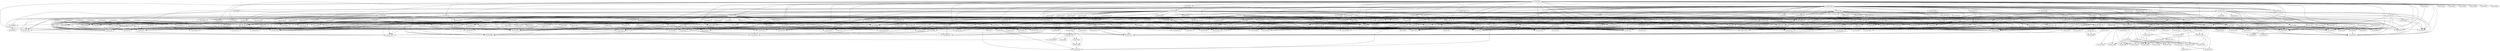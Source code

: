 digraph code {
  "0x000200e8" [label="fcn.000200e8"];
  "0x000200e8" -> "0x0001ff04";
  "0x0001ff04" [label="fcn.0001ff04"];
  "0x000200e8" -> "0x00030c48";
  "0x00030c48" [label="unk.0x30c48"];
  "0x000200e8" -> "0x0001f46c";
  "0x0001f46c" [label="fcn.0001f46c"];
  "0x000200e8" -> "0x000284d4";
  "0x000284d4" [label="unk.0x284d4"];
  "0x000200e8" -> "0x00028a0c";
  "0x00028a0c" [label="unk.0x28a0c"];
  "0x000200e8" -> "0x000296c0";
  "0x000296c0" [label="fcn.000296c0"];
  "0x000200e8" -> "0x00028494";
  "0x00028494" [label="fcn.00028494"];
  "0x000200e8" -> "0x0002b934";
  "0x0002b934" [label="fcn.0002b934"];
  "0x000200e8" -> "0x0002b728";
  "0x0002b728" [label="fcn.0002b728"];
  "0x000200e8" -> "0x0002e5e8";
  "0x0002e5e8" [label="unk.0x2e5e8"];
  "0x000200e8" -> "0x0002c960";
  "0x0002c960" [label="fcn.0002c960"];
  "0x000200e8" -> "0x000171e0";
  "0x000171e0" [label="fcn.000171e0"];
  "0x000200e8" -> "0x0002ce60";
  "0x0002ce60" [label="fcn.0002ce60"];
  "0x000200e8" -> "0x000299f4";
  "0x000299f4" [label="unk.0x299f4"];
  "0x000200e8" -> "0x00029390";
  "0x00029390" [label="fcn.00029390"];
  "0x000200e8" -> "0x0001fd60";
  "0x0001fd60" [label="fcn.0001fd60"];
  "0x000200e8" -> "0x0001f6d4";
  "0x0001f6d4" [label="fcn.0001f6d4"];
  "0x000200e8" -> "0x0003210c";
  "0x0003210c" [label="fcn.0003210c"];
  "0x000200e8" -> "0x0002f660";
  "0x0002f660" [label="fcn.0002f660"];
  "0x000200e8" -> "0x0003377c";
  "0x0003377c" [label="fcn.0003377c"];
  "0x000200e8" -> "0x0002c8a0";
  "0x0002c8a0" [label="fcn.0002c8a0"];
  "0x000200e8" -> "0x0002cc88";
  "0x0002cc88" [label="fcn.0002cc88"];
  "0x000200e8" -> "0x00029a24";
  "0x00029a24" [label="fcn.00029a24"];
  "0x000200e8" -> "0x00028888";
  "0x00028888" [label="unk.0x28888"];
  "0x000200e8" -> "0x00028b7c";
  "0x00028b7c" [label="fcn.00028b7c"];
  "0x000200e8" -> "0x00032570";
  "0x00032570" [label="fcn.00032570"];
  "0x000200e8" -> "0x000311bc";
  "0x000311bc" [label="unk.0x311bc"];
  "0x000200e8" -> "0x000209dc";
  "0x000209dc" [label="fcn.000209dc"];
  "0x000200e8" -> "0x000101f0";
  "0x000101f0" [label="fcn.000101f0"];
  "0x000200e8" -> "0x0001f49c";
  "0x0001f49c" [label="fcn.0001f49c"];
  "0x000200e8" -> "0x00020014";
  "0x00020014" [label="fcn.00020014"];
  "0x000200e8" -> "0x000326a8";
  "0x000326a8" [label="fcn.000326a8"];
  "0x000200e8" -> "0x00028b3c";
  "0x00028b3c" [label="unk.0x28b3c"];
  "0x000200e8" -> "0x0001a5d8";
  "0x0001a5d8" [label="fcn.0001a5d8"];
  "0x000200e8" -> "0x0002c940";
  "0x0002c940" [label="fcn.0002c940"];
  "0x000200e8" -> "0x00031a98";
  "0x00031a98" [label="unk.0x31a98"];
  "0x000200e8" -> "0x00032800";
  "0x00032800" [label="fcn.00032800"];
  "0x000200e8" -> "0x00028604";
  "0x00028604" [label="unk.0x28604"];
  "0x000200e8" -> "0x0002871c";
  "0x0002871c" [label="fcn.0002871c"];
  "0x000200e8" -> "0x000315ac";
  "0x000315ac" [label="fcn.000315ac"];
  "0x000200e8" -> "0x000151c0";
  "0x000151c0" [label="fcn.000151c0"];
  "0x000200e8" -> "0x000220bc";
  "0x000220bc" [label="fcn.000220bc"];
  "0x000200e8" -> "0x000317dc";
  "0x000317dc" [label="fcn.000317dc"];
  "0x000200e8" -> "0x00014f14";
  "0x00014f14" [label="fcn.00014f14"];
  "0x000200e8" -> "0x0001ef38";
  "0x0001ef38" [label="fcn.0001ef38"];
  "0x000200e8" -> "0x0001ffb8";
  "0x0001ffb8" [label="fcn.0001ffb8"];
  "0x000200e8" -> "0x0001f190";
  "0x0001f190" [label="fcn.0001f190"];
  "0x000200e8" -> "0x0001f63c";
  "0x0001f63c" [label="fcn.0001f63c"];
  "0x000200e8" -> "0x0000f4fc";
  "0x0000f4fc" [label="fcn.0000f4fc"];
  "0x000200e8" -> "0x00027bb4";
  "0x00027bb4" [label="fcn.00027bb4"];
  "0x000200e8" -> "0x0002c880";
  "0x0002c880" [label="fcn.0002c880"];
  "0x000200e8" -> "0x00028d0c";
  "0x00028d0c" [label="unk.0x28d0c"];
  "0x0000ab54" [label="fcn.0000ab54"];
  "0x0000ab54" -> "0x0000aacc";
  "0x0000aacc" [label="fcn.0000aacc"];
  "0x0000ab54" -> "0x00027ecc";
  "0x00027ecc" [label="fcn.00027ecc"];
  "0x000208b0" [label="fcn.000208b0"];
  "0x000208b0" -> "0x0002c880";
  "0x0002c880" [label="fcn.0002c880"];
  "0x000208b0" -> "0x000207f0";
  "0x000207f0" [label="fcn.000207f0"];
  "0x0000ab84" [label="fcn.0000ab84"];
  "0x0000ab84" -> "0x0003210c";
  "0x0003210c" [label="fcn.0003210c"];
  "0x0000ab84" -> "0x000285b8";
  "0x000285b8" [label="fcn.000285b8"];
  "0x0000ab84" -> "0x000326a8";
  "0x000326a8" [label="fcn.000326a8"];
  "0x0000ab84" -> "0x0002871c";
  "0x0002871c" [label="fcn.0002871c"];
  "0x0000ab84" -> "0x000317dc";
  "0x000317dc" [label="fcn.000317dc"];
  "0x0000af10" [label="fcn.0000af10"];
  "0x0000af10" -> "0x00030140";
  "0x00030140" [label="fcn.00030140"];
  "0x0000af10" -> "0x00030280";
  "0x00030280" [label="fcn.00030280"];
  "0x0000b148" [label="fcn.0000b148"];
  "0x0000b148" -> "0x0002c8a0";
  "0x0002c8a0" [label="fcn.0002c8a0"];
  "0x0000b148" -> "0x0002cb54";
  "0x0002cb54" [label="fcn.0002cb54"];
  "0x0000b148" -> "0x0002c960";
  "0x0002c960" [label="fcn.0002c960"];
  "0x0000b148" -> "0x0002c880";
  "0x0002c880" [label="fcn.0002c880"];
  "0x0000b0d0" [label="fcn.0000b0d0"];
  "0x0000b0d0" -> "0x0000b04c";
  "0x0000b04c" [label="fcn.0000b04c"];
  "0x0000b228" [label="fcn.0000b228"];
  "0x0000b228" -> "0x0002c8a0";
  "0x0002c8a0" [label="fcn.0002c8a0"];
  "0x0000b228" -> "0x0002cb54";
  "0x0002cb54" [label="fcn.0002cb54"];
  "0x0000b228" -> "0x0002c960";
  "0x0002c960" [label="fcn.0002c960"];
  "0x0000b228" -> "0x0002e92c";
  "0x0002e92c" [label="fcn.0002e92c"];
  "0x0000b228" -> "0x0002c880";
  "0x0002c880" [label="fcn.0002c880"];
  "0x0000b228" -> "0x0000b148";
  "0x0000b148" [label="fcn.0000b148"];
  "0x0000b228" -> "0x0002f5b8";
  "0x0002f5b8" [label="fcn.0002f5b8"];
  "0x0000b228" -> "0x00030f88";
  "0x00030f88" [label="fcn.00030f88"];
  "0x0000b228" -> "0x0000b084";
  "0x0000b084" [label="fcn.0000b084"];
  "0x0000b228" -> "0x0000b0d0";
  "0x0000b0d0" [label="fcn.0000b0d0"];
  "0x0000b228" -> "0x0002f570";
  "0x0002f570" [label="fcn.0002f570"];
  "0x0000b228" -> "0x0002f4e8";
  "0x0002f4e8" [label="fcn.0002f4e8"];
  "0x0000b228" -> "0x0002933c";
  "0x0002933c" [label="fcn.0002933c"];
  "0x0000b228" -> "0x0002d104";
  "0x0002d104" [label="unk.0x2d104"];
  "0x0000b228" -> "0x00029984";
  "0x00029984" [label="unk.0x29984"];
  "0x0000b228" -> "0x00032800";
  "0x00032800" [label="fcn.00032800"];
  "0x0000b228" -> "0x000282dc";
  "0x000282dc" [label="fcn.000282dc"];
  "0x0000b228" -> "0x000297cc";
  "0x000297cc" [label="unk.0x297cc"];
  "0x0000b228" -> "0x000317dc";
  "0x000317dc" [label="fcn.000317dc"];
  "0x0000bdf0" [label="fcn.0000bdf0"];
  "0x0000bdf0" -> "0x0002e92c";
  "0x0002e92c" [label="fcn.0002e92c"];
  "0x0000bdf0" -> "0x0002ef14";
  "0x0002ef14" [label="unk.0x2ef14"];
  "0x0000bdf0" -> "0x0002c880";
  "0x0002c880" [label="fcn.0002c880"];
  "0x0000b8d8" [label="fcn.0000b8d8"];
  "0x0000b8d8" -> "0x0002c8a0";
  "0x0002c8a0" [label="fcn.0002c8a0"];
  "0x0000b8d8" -> "0x0000b148";
  "0x0000b148" [label="fcn.0000b148"];
  "0x0000b8d8" -> "0x00030fa0";
  "0x00030fa0" [label="fcn.00030fa0"];
  "0x0000b8d8" -> "0x0002cb54";
  "0x0002cb54" [label="fcn.0002cb54"];
  "0x0000b8d8" -> "0x0002c960";
  "0x0002c960" [label="fcn.0002c960"];
  "0x0000b8d8" -> "0x00030f88";
  "0x00030f88" [label="fcn.00030f88"];
  "0x0000b8d8" -> "0x0002f5b8";
  "0x0002f5b8" [label="fcn.0002f5b8"];
  "0x0000b8d8" -> "0x0000b084";
  "0x0000b084" [label="fcn.0000b084"];
  "0x0000b8d8" -> "0x0000b0d0";
  "0x0000b0d0" [label="fcn.0000b0d0"];
  "0x0000b8d8" -> "0x0002f570";
  "0x0002f570" [label="fcn.0002f570"];
  "0x0000b8d8" -> "0x000326a8";
  "0x000326a8" [label="fcn.000326a8"];
  "0x0000b8d8" -> "0x0000b228";
  "0x0000b228" [label="fcn.0000b228"];
  "0x0000b8d8" -> "0x0002f4e8";
  "0x0002f4e8" [label="fcn.0002f4e8"];
  "0x0000b8d8" -> "0x0002933c";
  "0x0002933c" [label="fcn.0002933c"];
  "0x0000b8d8" -> "0x0002d104";
  "0x0002d104" [label="unk.0x2d104"];
  "0x0000b8d8" -> "0x00029984";
  "0x00029984" [label="unk.0x29984"];
  "0x0000b8d8" -> "0x00032800";
  "0x00032800" [label="fcn.00032800"];
  "0x0000b8d8" -> "0x000297cc";
  "0x000297cc" [label="unk.0x297cc"];
  "0x0000b8d8" -> "0x000317dc";
  "0x000317dc" [label="fcn.000317dc"];
  "0x0002084c" [label="fcn.0002084c"];
  "0x0002084c" -> "0x000207f0";
  "0x000207f0" [label="fcn.000207f0"];
  "0x0000ab28" [label="fcn.0000ab28"];
  "0x0000ab28" -> "0x0000aacc";
  "0x0000aacc" [label="fcn.0000aacc"];
  "0x0000ab28" -> "0x0002e92c";
  "0x0002e92c" [label="fcn.0002e92c"];
  "0x0000f4fc" [label="fcn.0000f4fc"];
  "0x0000f4fc" -> "0x00028494";
  "0x00028494" [label="fcn.00028494"];
  "0x0000f56c" [label="fcn.0000f56c"];
  "0x0000f56c" -> "0x0002c960";
  "0x0002c960" [label="fcn.0002c960"];
  "0x0000f92c" [label="fcn.0000f92c"];
  "0x0000f92c" -> "0x0002c850";
  "0x0002c850" [label="fcn.0002c850"];
  "0x00010fe4" [label="fcn.00010fe4"];
  "0x00010fe4" -> "0x0002863c";
  "0x0002863c" [label="fcn.0002863c"];
  "0x00010fe4" -> "0x0002f0e0";
  "0x0002f0e0" [label="fcn.0002f0e0"];
  "0x00010fe4" -> "0x0002933c";
  "0x0002933c" [label="fcn.0002933c"];
  "0x00010fe4" -> "0x00028988";
  "0x00028988" [label="fcn.00028988"];
  "0x00010fe4" -> "0x0002f1dc";
  "0x0002f1dc" [label="fcn.0002f1dc"];
  "0x0000fb88" [label="fcn.0000fb88"];
  "0x0000fb88" -> "0x0002863c";
  "0x0002863c" [label="fcn.0002863c"];
  "0x0000fb88" -> "0x0002f0e0";
  "0x0002f0e0" [label="fcn.0002f0e0"];
  "0x0000fb88" -> "0x0002933c";
  "0x0002933c" [label="fcn.0002933c"];
  "0x0000fb88" -> "0x00028988";
  "0x00028988" [label="fcn.00028988"];
  "0x0000fb88" -> "0x0002f1dc";
  "0x0002f1dc" [label="fcn.0002f1dc"];
  "0x0000fb20" [label="fcn.0000fb20"];
  "0x0000fb20" -> "0x000299d0";
  "0x000299d0" [label="fcn.000299d0"];
  "0x0000fb20" -> "0x0002c960";
  "0x0002c960" [label="fcn.0002c960"];
  "0x0000fb20" -> "0x0002f42c";
  "0x0002f42c" [label="fcn.0002f42c"];
  "0x0000fe4c" [label="fcn.0000fe4c"];
  "0x0000fe4c" -> "0x0002b728";
  "0x0002b728" [label="fcn.0002b728"];
  "0x00015924" [label="fcn.00015924"];
  "0x00015924" -> "0x0002b728";
  "0x0002b728" [label="fcn.0002b728"];
  "0x00021774" [label="fcn.00021774"];
  "0x00021774" -> "0x0002f808";
  "0x0002f808" [label="fcn.0002f808"];
  "0x00021774" -> "0x00027ca4";
  "0x00027ca4" [label="fcn.00027ca4"];
  "0x00021774" -> "0x00021724";
  "0x00021724" [label="unk.0x21724"];
  "0x00020974" [label="fcn.00020974"];
  "0x00020974" -> "0x00028b7c";
  "0x00028b7c" [label="fcn.00028b7c"];
  "0x00020974" -> "0x00032570";
  "0x00032570" [label="fcn.00032570"];
  "0x00020974" -> "0x000285b8";
  "0x000285b8" [label="fcn.000285b8"];
  "0x00020974" -> "0x0002935c";
  "0x0002935c" [label="fcn.0002935c"];
  "0x0000af74" [label="fcn.0000af74"];
  "0x0000af74" -> "0x0000af10";
  "0x0000af10" [label="fcn.0000af10"];
  "0x0000e428" [label="fcn.0000e428"];
  "0x0000e428" -> "0x00030140";
  "0x00030140" [label="fcn.00030140"];
  "0x0000e428" -> "0x0000ab54";
  "0x0000ab54" [label="fcn.0000ab54"];
  "0x0000e428" -> "0x0002f5b8";
  "0x0002f5b8" [label="fcn.0002f5b8"];
  "0x0000e428" -> "0x0002f570";
  "0x0002f570" [label="fcn.0002f570"];
  "0x0000e428" -> "0x0000f408";
  "0x0000f408" [label="fcn.0000f408"];
  "0x0000e428" -> "0x0000f458";
  "0x0000f458" [label="fcn.0000f458"];
  "0x0000e428" -> "0x0002f4e8";
  "0x0002f4e8" [label="fcn.0002f4e8"];
  "0x0000e428" -> "0x000207f0";
  "0x000207f0" [label="fcn.000207f0"];
  "0x0000e428" -> "0x0002084c";
  "0x0002084c" [label="fcn.0002084c"];
  "0x0000e428" -> "0x00032800";
  "0x00032800" [label="fcn.00032800"];
  "0x0000e914" [label="fcn.0000e914"];
  "0x0000e914" -> "0x00030140";
  "0x00030140" [label="fcn.00030140"];
  "0x0000e914" -> "0x0000ab54";
  "0x0000ab54" [label="fcn.0000ab54"];
  "0x0000e914" -> "0x00021720";
  "0x00021720" [label="fcn.00021720"];
  "0x0000e914" -> "0x00021658";
  "0x00021658" [label="fcn.00021658"];
  "0x0000e914" -> "0x0002f5b8";
  "0x0002f5b8" [label="fcn.0002f5b8"];
  "0x0000e914" -> "0x0002f570";
  "0x0002f570" [label="fcn.0002f570"];
  "0x0000e914" -> "0x00027ca4";
  "0x00027ca4" [label="fcn.00027ca4"];
  "0x0000e914" -> "0x0000f408";
  "0x0000f408" [label="fcn.0000f408"];
  "0x0000e914" -> "0x0000f458";
  "0x0000f458" [label="fcn.0000f458"];
  "0x0000e914" -> "0x0002f4e8";
  "0x0002f4e8" [label="fcn.0002f4e8"];
  "0x0000e914" -> "0x000207f0";
  "0x000207f0" [label="fcn.000207f0"];
  "0x0000e914" -> "0x00032800";
  "0x00032800" [label="fcn.00032800"];
  "0x0000ed4c" [label="fcn.0000ed4c"];
  "0x0000ed4c" -> "0x00030140";
  "0x00030140" [label="fcn.00030140"];
  "0x0000ed4c" -> "0x0000ab54";
  "0x0000ab54" [label="fcn.0000ab54"];
  "0x0000ed4c" -> "0x0000aacc";
  "0x0000aacc" [label="fcn.0000aacc"];
  "0x0000ed4c" -> "0x00021720";
  "0x00021720" [label="fcn.00021720"];
  "0x0000ed4c" -> "0x00021658";
  "0x00021658" [label="fcn.00021658"];
  "0x0000ed4c" -> "0x00032890";
  "0x00032890" [label="fcn.00032890"];
  "0x0000ed4c" -> "0x0002171c";
  "0x0002171c" [label="fcn.0002171c"];
  "0x0000ed4c" -> "0x000329b0";
  "0x000329b0" [label="fcn.000329b0"];
  "0x0000ed4c" -> "0x00032800";
  "0x00032800" [label="fcn.00032800"];
  "0x0000ed4c" -> "0x00027e50";
  "0x00027e50" [label="unk.0x27e50"];
  "0x0000ed4c" -> "0x00027ca4";
  "0x00027ca4" [label="fcn.00027ca4"];
  "0x0000ed4c" -> "0x0002e92c";
  "0x0002e92c" [label="fcn.0002e92c"];
  "0x0000ed4c" -> "0x00027bb4";
  "0x00027bb4" [label="fcn.00027bb4"];
  "0x0000ed4c" -> "0x0002f5b8";
  "0x0002f5b8" [label="fcn.0002f5b8"];
  "0x0000ed4c" -> "0x0002f570";
  "0x0002f570" [label="fcn.0002f570"];
  "0x0000ed4c" -> "0x000208b0";
  "0x000208b0" [label="fcn.000208b0"];
  "0x0000ed4c" -> "0x0000f408";
  "0x0000f408" [label="fcn.0000f408"];
  "0x0000ed4c" -> "0x0000f458";
  "0x0000f458" [label="fcn.0000f458"];
  "0x0000ed4c" -> "0x0002f4e8";
  "0x0002f4e8" [label="fcn.0002f4e8"];
  "0x0000ed4c" -> "0x000207f0";
  "0x000207f0" [label="fcn.000207f0"];
  "0x0000e1ac" [label="fcn.0000e1ac"];
  "0x0000e1ac" -> "0x00030140";
  "0x00030140" [label="fcn.00030140"];
  "0x0000e1ac" -> "0x0000ab54";
  "0x0000ab54" [label="fcn.0000ab54"];
  "0x0000e1ac" -> "0x000207f0";
  "0x000207f0" [label="fcn.000207f0"];
  "0x0000e1ac" -> "0x0002f5b8";
  "0x0002f5b8" [label="fcn.0002f5b8"];
  "0x0000e1ac" -> "0x0002f058";
  "0x0002f058" [label="fcn.0002f058"];
  "0x0000e1ac" -> "0x0002f0e0";
  "0x0002f0e0" [label="fcn.0002f0e0"];
  "0x0000e1ac" -> "0x0002f42c";
  "0x0002f42c" [label="fcn.0002f42c"];
  "0x0000e1ac" -> "0x0002084c";
  "0x0002084c" [label="fcn.0002084c"];
  "0x0000db00" [label="fcn.0000db00"];
  "0x0000db00" -> "0x00030140";
  "0x00030140" [label="fcn.00030140"];
  "0x0000db00" -> "0x0000ab54";
  "0x0000ab54" [label="fcn.0000ab54"];
  "0x0000db00" -> "0x0000ab28";
  "0x0000ab28" [label="fcn.0000ab28"];
  "0x0000db00" -> "0x0002f5b8";
  "0x0002f5b8" [label="fcn.0002f5b8"];
  "0x0000db00" -> "0x0002f570";
  "0x0002f570" [label="fcn.0002f570"];
  "0x0000db00" -> "0x000207f0";
  "0x000207f0" [label="fcn.000207f0"];
  "0x0000db00" -> "0x0000f408";
  "0x0000f408" [label="fcn.0000f408"];
  "0x0000db00" -> "0x0000f458";
  "0x0000f458" [label="fcn.0000f458"];
  "0x0000db00" -> "0x0002f4e8";
  "0x0002f4e8" [label="fcn.0002f4e8"];
  "0x0000db00" -> "0x00032800";
  "0x00032800" [label="fcn.00032800"];
  "0x0000d408" [label="fcn.0000d408"];
  "0x0000d408" -> "0x00030140";
  "0x00030140" [label="fcn.00030140"];
  "0x0000d408" -> "0x0000ab54";
  "0x0000ab54" [label="fcn.0000ab54"];
  "0x0000d408" -> "0x0000ab28";
  "0x0000ab28" [label="fcn.0000ab28"];
  "0x0000d408" -> "0x0002f5b8";
  "0x0002f5b8" [label="fcn.0002f5b8"];
  "0x0000d408" -> "0x0002f570";
  "0x0002f570" [label="fcn.0002f570"];
  "0x0000d408" -> "0x000207f0";
  "0x000207f0" [label="fcn.000207f0"];
  "0x0000d408" -> "0x0002084c";
  "0x0002084c" [label="fcn.0002084c"];
  "0x0000d408" -> "0x0000f408";
  "0x0000f408" [label="fcn.0000f408"];
  "0x0000d408" -> "0x0000f458";
  "0x0000f458" [label="fcn.0000f458"];
  "0x0000d408" -> "0x0002f4e8";
  "0x0002f4e8" [label="fcn.0002f4e8"];
  "0x0000d408" -> "0x00032800";
  "0x00032800" [label="fcn.00032800"];
  "0x0000cc54" [label="fcn.0000cc54"];
  "0x0000cc54" -> "0x00030140";
  "0x00030140" [label="fcn.00030140"];
  "0x0000cc54" -> "0x0000ab54";
  "0x0000ab54" [label="fcn.0000ab54"];
  "0x0000cc54" -> "0x0002f5b8";
  "0x0002f5b8" [label="fcn.0002f5b8"];
  "0x0000cc54" -> "0x0002f570";
  "0x0002f570" [label="fcn.0002f570"];
  "0x0000cc54" -> "0x000283a0";
  "0x000283a0" [label="fcn.000283a0"];
  "0x0000cc54" -> "0x0002f0e0";
  "0x0002f0e0" [label="fcn.0002f0e0"];
  "0x0000cc54" -> "0x00028b7c";
  "0x00028b7c" [label="fcn.00028b7c"];
  "0x0000cc54" -> "0x0002f360";
  "0x0002f360" [label="unk.0x2f360"];
  "0x0000cc54" -> "0x00032800";
  "0x00032800" [label="fcn.00032800"];
  "0x0000cc54" -> "0x000207f0";
  "0x000207f0" [label="fcn.000207f0"];
  "0x0000cc54" -> "0x0002f808";
  "0x0002f808" [label="fcn.0002f808"];
  "0x0000cc54" -> "0x0002084c";
  "0x0002084c" [label="fcn.0002084c"];
  "0x0000cc54" -> "0x0000f408";
  "0x0000f408" [label="fcn.0000f408"];
  "0x0000cc54" -> "0x0000f458";
  "0x0000f458" [label="fcn.0000f458"];
  "0x0000cc54" -> "0x0002f4e8";
  "0x0002f4e8" [label="fcn.0002f4e8"];
  "0x0000c638" [label="fcn.0000c638"];
  "0x0000c638" -> "0x00030140";
  "0x00030140" [label="fcn.00030140"];
  "0x0000c638" -> "0x0000ab54";
  "0x0000ab54" [label="fcn.0000ab54"];
  "0x0000c638" -> "0x0002f5b8";
  "0x0002f5b8" [label="fcn.0002f5b8"];
  "0x0000c638" -> "0x0002f570";
  "0x0002f570" [label="fcn.0002f570"];
  "0x0000c638" -> "0x000207f0";
  "0x000207f0" [label="fcn.000207f0"];
  "0x0000c638" -> "0x0000f408";
  "0x0000f408" [label="fcn.0000f408"];
  "0x0000c638" -> "0x0000f458";
  "0x0000f458" [label="fcn.0000f458"];
  "0x0000c638" -> "0x0002f4e8";
  "0x0002f4e8" [label="fcn.0002f4e8"];
  "0x0000c638" -> "0x0002084c";
  "0x0002084c" [label="fcn.0002084c"];
  "0x0000c638" -> "0x00032800";
  "0x00032800" [label="fcn.00032800"];
  "0x0000bfa4" [label="fcn.0000bfa4"];
  "0x0000bfa4" -> "0x00030140";
  "0x00030140" [label="fcn.00030140"];
  "0x0000bfa4" -> "0x0000ab54";
  "0x0000ab54" [label="fcn.0000ab54"];
  "0x0000bfa4" -> "0x0002f5b8";
  "0x0002f5b8" [label="fcn.0002f5b8"];
  "0x0000bfa4" -> "0x0002f570";
  "0x0002f570" [label="fcn.0002f570"];
  "0x0000bfa4" -> "0x000207f0";
  "0x000207f0" [label="fcn.000207f0"];
  "0x0000bfa4" -> "0x00027ca4";
  "0x00027ca4" [label="fcn.00027ca4"];
  "0x0000bfa4" -> "0x0000f408";
  "0x0000f408" [label="fcn.0000f408"];
  "0x0000bfa4" -> "0x0000f458";
  "0x0000f458" [label="fcn.0000f458"];
  "0x0000bfa4" -> "0x0002f4e8";
  "0x0002f4e8" [label="fcn.0002f4e8"];
  "0x0000bfa4" -> "0x0002084c";
  "0x0002084c" [label="fcn.0002084c"];
  "0x0000bfa4" -> "0x00032800";
  "0x00032800" [label="fcn.00032800"];
  "0x00008d3c" [label="fcn.00008d3c"];
  "0x00008d3c" -> "0x0000aacc";
  "0x0000aacc" [label="fcn.0000aacc"];
  "0x00008d3c" -> "0x0000ab54";
  "0x0000ab54" [label="fcn.0000ab54"];
  "0x00008d3c" -> "0x0002c8a0";
  "0x0002c8a0" [label="fcn.0002c8a0"];
  "0x00008d3c" -> "0x00027bb4";
  "0x00027bb4" [label="fcn.00027bb4"];
  "0x00008d3c" -> "0x00021720";
  "0x00021720" [label="fcn.00021720"];
  "0x00008d3c" -> "0x00030140";
  "0x00030140" [label="fcn.00030140"];
  "0x00008d3c" -> "0x000282dc";
  "0x000282dc" [label="fcn.000282dc"];
  "0x00008d3c" -> "0x00027cc8";
  "0x00027cc8" [label="fcn.00027cc8"];
  "0x00008d3c" -> "0x0002c890";
  "0x0002c890" [label="unk.0x2c890"];
  "0x00008d3c" -> "0x000207f0";
  "0x000207f0" [label="fcn.000207f0"];
  "0x00008d3c" -> "0x00028b7c";
  "0x00028b7c" [label="fcn.00028b7c"];
  "0x00008d3c" -> "0x00032800";
  "0x00032800" [label="fcn.00032800"];
  "0x00008d3c" -> "0x0002f5b8";
  "0x0002f5b8" [label="fcn.0002f5b8"];
  "0x00008d3c" -> "0x000283a0";
  "0x000283a0" [label="fcn.000283a0"];
  "0x00008d3c" -> "0x0002f570";
  "0x0002f570" [label="fcn.0002f570"];
  "0x00008d3c" -> "0x0002f0e0";
  "0x0002f0e0" [label="fcn.0002f0e0"];
  "0x00008d3c" -> "0x00028988";
  "0x00028988" [label="fcn.00028988"];
  "0x00008d3c" -> "0x0002f1dc";
  "0x0002f1dc" [label="fcn.0002f1dc"];
  "0x00008d3c" -> "0x00027cfc";
  "0x00027cfc" [label="fcn.00027cfc"];
  "0x00008d3c" -> "0x00021658";
  "0x00021658" [label="fcn.00021658"];
  "0x00008d3c" -> "0x0002171c";
  "0x0002171c" [label="fcn.0002171c"];
  "0x00008d3c" -> "0x00027d20";
  "0x00027d20" [label="unk.0x27d20"];
  "0x00008d3c" -> "0x00027c48";
  "0x00027c48" [label="unk.0x27c48"];
  "0x00008d3c" -> "0x0002f42c";
  "0x0002f42c" [label="fcn.0002f42c"];
  "0x00008d3c" -> "0x0002933c";
  "0x0002933c" [label="fcn.0002933c"];
  "0x00008d3c" -> "0x0002f2a8";
  "0x0002f2a8" [label="fcn.0002f2a8"];
  "0x00008d3c" -> "0x00027de4";
  "0x00027de4" [label="unk.0x27de4"];
  "0x00008d3c" -> "0x00027ecc";
  "0x00027ecc" [label="fcn.00027ecc"];
  "0x00008d3c" -> "0x00027e50";
  "0x00027e50" [label="unk.0x27e50"];
  "0x00008d3c" -> "0x00027bdc";
  "0x00027bdc" [label="unk.0x27bdc"];
  "0x00008d3c" -> "0x000326a8";
  "0x000326a8" [label="fcn.000326a8"];
  "0x00008d3c" -> "0x0002c880";
  "0x0002c880" [label="fcn.0002c880"];
  "0x0000be4c" [label="fcn.0000be4c"];
  "0x0000be4c" -> "0x0000aacc";
  "0x0000aacc" [label="fcn.0000aacc"];
  "0x0000be4c" -> "0x0000ab54";
  "0x0000ab54" [label="fcn.0000ab54"];
  "0x0000be4c" -> "0x0000bdf0";
  "0x0000bdf0" [label="fcn.0000bdf0"];
  "0x0000be4c" -> "0x0000b8d8";
  "0x0000b8d8" [label="fcn.0000b8d8"];
  "0x000081d0" [label="fcn.000081d0"];
  "0x000081d0" -> "0x0000aacc";
  "0x0000aacc" [label="fcn.0000aacc"];
  "0x000081d0" -> "0x0000ab54";
  "0x0000ab54" [label="fcn.0000ab54"];
  "0x000081d0" -> "0x00027bb4";
  "0x00027bb4" [label="fcn.00027bb4"];
  "0x000081d0" -> "0x00030140";
  "0x00030140" [label="fcn.00030140"];
  "0x000081d0" -> "0x000282dc";
  "0x000282dc" [label="fcn.000282dc"];
  "0x000081d0" -> "0x00027cc8";
  "0x00027cc8" [label="fcn.00027cc8"];
  "0x000081d0" -> "0x000207f0";
  "0x000207f0" [label="fcn.000207f0"];
  "0x000081d0" -> "0x00028b7c";
  "0x00028b7c" [label="fcn.00028b7c"];
  "0x000081d0" -> "0x00028988";
  "0x00028988" [label="fcn.00028988"];
  "0x000081d0" -> "0x0002f1dc";
  "0x0002f1dc" [label="fcn.0002f1dc"];
  "0x000081d0" -> "0x00032800";
  "0x00032800" [label="fcn.00032800"];
  "0x000081d0" -> "0x0002f5b8";
  "0x0002f5b8" [label="fcn.0002f5b8"];
  "0x000081d0" -> "0x000283a0";
  "0x000283a0" [label="fcn.000283a0"];
  "0x000081d0" -> "0x0002f570";
  "0x0002f570" [label="fcn.0002f570"];
  "0x000081d0" -> "0x0002f0e0";
  "0x0002f0e0" [label="fcn.0002f0e0"];
  "0x000081d0" -> "0x0002c8a0";
  "0x0002c8a0" [label="fcn.0002c8a0"];
  "0x000081d0" -> "0x00027cfc";
  "0x00027cfc" [label="fcn.00027cfc"];
  "0x000081d0" -> "0x000208b0";
  "0x000208b0" [label="fcn.000208b0"];
  "0x000081d0" -> "0x0002f42c";
  "0x0002f42c" [label="fcn.0002f42c"];
  "0x000081d0" -> "0x00021720";
  "0x00021720" [label="fcn.00021720"];
  "0x000081d0" -> "0x00021658";
  "0x00021658" [label="fcn.00021658"];
  "0x000081d0" -> "0x0002171c";
  "0x0002171c" [label="fcn.0002171c"];
  "0x000081d0" -> "0x00027d20";
  "0x00027d20" [label="unk.0x27d20"];
  "0x0000f71c" [label="fcn.0000f71c"];
  "0x0000f71c" -> "0x00028b7c";
  "0x00028b7c" [label="fcn.00028b7c"];
  "0x0000f71c" -> "0x00028494";
  "0x00028494" [label="fcn.00028494"];
  "0x0000f71c" -> "0x000296c0";
  "0x000296c0" [label="fcn.000296c0"];
  "0x0000f71c" -> "0x0002b934";
  "0x0002b934" [label="fcn.0002b934"];
  "0x0000f71c" -> "0x0002c960";
  "0x0002c960" [label="fcn.0002c960"];
  "0x0000f71c" -> "0x0000f56c";
  "0x0000f56c" [label="fcn.0000f56c"];
  "0x0000f71c" -> "0x000315ac";
  "0x000315ac" [label="fcn.000315ac"];
  "0x0000f71c" -> "0x0002c880";
  "0x0002c880" [label="fcn.0002c880"];
  "0x0000f71c" -> "0x00029390";
  "0x00029390" [label="fcn.00029390"];
  "0x0000f71c" -> "0x0000f4fc";
  "0x0000f4fc" [label="fcn.0000f4fc"];
  "0x0000f71c" -> "0x0002c8a0";
  "0x0002c8a0" [label="fcn.0002c8a0"];
  "0x0000f71c" -> "0x00027bb4";
  "0x00027bb4" [label="fcn.00027bb4"];
  "0x0000f998" [label="fcn.0000f998"];
  "0x0000f998" -> "0x0002c960";
  "0x0002c960" [label="fcn.0002c960"];
  "0x0000f998" -> "0x0000f92c";
  "0x0000f92c" [label="fcn.0000f92c"];
  "0x000101c0" [label="fcn.000101c0"];
  "0x000101c0" -> "0x00032800";
  "0x00032800" [label="fcn.00032800"];
  "0x000101c0" -> "0x000326a8";
  "0x000326a8" [label="fcn.000326a8"];
  "0x0000ac8c" [label="fcn.0000ac8c"];
  "0x0000ac8c" -> "0x0002871c";
  "0x0002871c" [label="fcn.0002871c"];
  "0x00020e74" [label="fcn.00020e74"];
  "0x00020e74" -> "0x00030140";
  "0x00030140" [label="fcn.00030140"];
  "0x00020e74" -> "0x00020dfc";
  "0x00020dfc" [label="fcn.00020dfc"];
  "0x00020e74" -> "0x00027bb4";
  "0x00027bb4" [label="fcn.00027bb4"];
  "0x00020e74" -> "0x000207f0";
  "0x000207f0" [label="fcn.000207f0"];
  "0x00020e74" -> "0x00027cfc";
  "0x00027cfc" [label="fcn.00027cfc"];
  "0x00020e74" -> "0x00032800";
  "0x00032800" [label="fcn.00032800"];
  "0x00020e74" -> "0x0002f5b8";
  "0x0002f5b8" [label="fcn.0002f5b8"];
  "0x00020e74" -> "0x0002f0e0";
  "0x0002f0e0" [label="fcn.0002f0e0"];
  "0x00020e74" -> "0x0002f42c";
  "0x0002f42c" [label="fcn.0002f42c"];
  "0x00020e74" -> "0x000283a0";
  "0x000283a0" [label="fcn.000283a0"];
  "0x00020e74" -> "0x00028988";
  "0x00028988" [label="fcn.00028988"];
  "0x00020e74" -> "0x0002f360";
  "0x0002f360" [label="unk.0x2f360"];
  "0x00020e74" -> "0x000326a8";
  "0x000326a8" [label="fcn.000326a8"];
  "0x00020e74" -> "0x00020d58";
  "0x00020d58" [label="fcn.00020d58"];
  "0x00020e74" -> "0x00020dd4";
  "0x00020dd4" [label="fcn.00020dd4"];
  "0x00020e74" -> "0x00030280";
  "0x00030280" [label="fcn.00030280"];
  "0x00020dd4" [label="fcn.00020dd4"];
  "0x00020dd4" -> "0x000308a4";
  "0x000308a4" [label="fcn.000308a4"];
  "0x0000acf4" [label="fcn.0000acf4"];
  "0x0000acf4" -> "0x00030140";
  "0x00030140" [label="fcn.00030140"];
  "0x0000acf4" -> "0x00027ca4";
  "0x00027ca4" [label="fcn.00027ca4"];
  "0x0000acf4" -> "0x0002933c";
  "0x0002933c" [label="fcn.0002933c"];
  "0x0000acf4" -> "0x0000ab84";
  "0x0000ab84" [label="fcn.0000ab84"];
  "0x0000acf4" -> "0x000308a4";
  "0x000308a4" [label="fcn.000308a4"];
  "0x00010a00" [label="fcn.00010a00"];
  "0x00010a00" -> "0x0002c960";
  "0x0002c960" [label="fcn.0002c960"];
  "0x00010a00" -> "0x0002cb78";
  "0x0002cb78" [label="unk.0x2cb78"];
  "0x00010a00" -> "0x0002ca64";
  "0x0002ca64" [label="unk.0x2ca64"];
  "0x00010a00" -> "0x0002cc88";
  "0x0002cc88" [label="fcn.0002cc88"];
  "0x00010a00" -> "0x0002cb54";
  "0x0002cb54" [label="fcn.0002cb54"];
  "0x00010a00" -> "0x0002ce10";
  "0x0002ce10" [label="fcn.0002ce10"];
  "0x00010a00" -> "0x0002b728";
  "0x0002b728" [label="fcn.0002b728"];
  "0x00010eac" [label="fcn.00010eac"];
  "0x00010eac" -> "0x0002b728";
  "0x0002b728" [label="fcn.0002b728"];
  "0x00010eac" -> "0x0002ef14";
  "0x0002ef14" [label="unk.0x2ef14"];
  "0x00010eac" -> "0x0002e5e8";
  "0x0002e5e8" [label="unk.0x2e5e8"];
  "0x00010eac" -> "0x0002cb54";
  "0x0002cb54" [label="fcn.0002cb54"];
  "0x0001116c" [label="fcn.0001116c"];
  "0x0001116c" -> "0x0002f5b8";
  "0x0002f5b8" [label="fcn.0002f5b8"];
  "0x0001116c" -> "0x0002e270";
  "0x0002e270" [label="unk.0x2e270"];
  "0x0001116c" -> "0x000283a0";
  "0x000283a0" [label="fcn.000283a0"];
  "0x0001116c" -> "0x00010fe4";
  "0x00010fe4" [label="fcn.00010fe4"];
  "0x0001116c" -> "0x0002933c";
  "0x0002933c" [label="fcn.0002933c"];
  "0x0001116c" -> "0x0002f1dc";
  "0x0002f1dc" [label="fcn.0002f1dc"];
  "0x0001116c" -> "0x00032800";
  "0x00032800" [label="fcn.00032800"];
  "0x0001116c" -> "0x00028814";
  "0x00028814" [label="unk.0x28814"];
  "0x00010dac" [label="fcn.00010dac"];
  "0x00010dac" -> "0x0002c8a0";
  "0x0002c8a0" [label="fcn.0002c8a0"];
  "0x00010dac" -> "0x00029a24";
  "0x00029a24" [label="fcn.00029a24"];
  "0x00010dac" -> "0x0002c960";
  "0x0002c960" [label="fcn.0002c960"];
  "0x00010dac" -> "0x00032920";
  "0x00032920" [label="fcn.00032920"];
  "0x00010c5c" [label="fcn.00010c5c"];
  "0x00010c5c" -> "0x0002c8a0";
  "0x0002c8a0" [label="fcn.0002c8a0"];
  "0x00010c5c" -> "0x000329b0";
  "0x000329b0" [label="fcn.000329b0"];
  "0x00010c5c" -> "0x0002ce60";
  "0x0002ce60" [label="fcn.0002ce60"];
  "0x00010c5c" -> "0x0002ca64";
  "0x0002ca64" [label="unk.0x2ca64"];
  "0x00010c5c" -> "0x000315ac";
  "0x000315ac" [label="fcn.000315ac"];
  "0x00010c5c" -> "0x000315e8";
  "0x000315e8" [label="unk.0x315e8"];
  "0x00010c5c" -> "0x0002cb54";
  "0x0002cb54" [label="fcn.0002cb54"];
  "0x00010c5c" -> "0x0002c960";
  "0x0002c960" [label="fcn.0002c960"];
  "0x00010954" [label="fcn.00010954"];
  "0x00010954" -> "0x0002c8a0";
  "0x0002c8a0" [label="fcn.0002c8a0"];
  "0x00010954" -> "0x000329b0";
  "0x000329b0" [label="fcn.000329b0"];
  "0x00010954" -> "0x00032800";
  "0x00032800" [label="fcn.00032800"];
  "0x00010ba4" [label="fcn.00010ba4"];
  "0x00010ba4" -> "0x00028bac";
  "0x00028bac" [label="unk.0x28bac"];
  "0x00010ba4" -> "0x0002c8a0";
  "0x0002c8a0" [label="fcn.0002c8a0"];
  "0x00010ba4" -> "0x00032890";
  "0x00032890" [label="fcn.00032890"];
  "0x00010ba4" -> "0x000329b0";
  "0x000329b0" [label="fcn.000329b0"];
  "0x00010ba4" -> "0x00032920";
  "0x00032920" [label="fcn.00032920"];
  "0x00010ba4" -> "0x00032800";
  "0x00032800" [label="fcn.00032800"];
  "0x000109d8" [label="fcn.000109d8"];
  "0x000109d8" -> "0x00028ad8";
  "0x00028ad8" [label="fcn.00028ad8"];
  "0x00011e48" [label="fcn.00011e48"];
  "0x00011e48" -> "0x00011c3c";
  "0x00011c3c" [label="fcn.00011c3c"];
  "0x00011e48" -> "0x00011dc0";
  "0x00011dc0" [label="fcn.00011dc0"];
  "0x000120c4" [label="fcn.000120c4"];
  "0x000120c4" -> "0x00011838";
  "0x00011838" [label="fcn.00011838"];
  "0x000120c4" -> "0x00011800";
  "0x00011800" [label="fcn.00011800"];
  "0x000120c4" -> "0x00011930";
  "0x00011930" [label="fcn.00011930"];
  "0x000120c4" -> "0x000119e0";
  "0x000119e0" [label="fcn.000119e0"];
  "0x000120c4" -> "0x00011ad4";
  "0x00011ad4" [label="fcn.00011ad4"];
  "0x000120c4" -> "0x00011b88";
  "0x00011b88" [label="fcn.00011b88"];
  "0x000120c4" -> "0x0001196c";
  "0x0001196c" [label="fcn.0001196c"];
  "0x0001230c" [label="fcn.0001230c"];
  "0x0001230c" -> "0x00011c3c";
  "0x00011c3c" [label="fcn.00011c3c"];
  "0x0001230c" -> "0x00011dc0";
  "0x00011dc0" [label="fcn.00011dc0"];
  "0x0001230c" -> "0x000120c4";
  "0x000120c4" [label="fcn.000120c4"];
  "0x000122dc" [label="fcn.000122dc"];
  "0x000122dc" -> "0x00011e48";
  "0x00011e48" [label="fcn.00011e48"];
  "0x000122dc" -> "0x000120c4";
  "0x000120c4" [label="fcn.000120c4"];
  "0x00012084" [label="fcn.00012084"];
  "0x00012084" -> "0x00011b88";
  "0x00011b88" [label="fcn.00011b88"];
  "0x00012030" [label="fcn.00012030"];
  "0x00012030" -> "0x00011ad4";
  "0x00011ad4" [label="fcn.00011ad4"];
  "0x00012030" -> "0x0001196c";
  "0x0001196c" [label="fcn.0001196c"];
  "0x000125e0" [label="fcn.000125e0"];
  "0x000125e0" -> "0x00011838";
  "0x00011838" [label="fcn.00011838"];
  "0x000125e0" -> "0x00011800";
  "0x00011800" [label="fcn.00011800"];
  "0x000125e0" -> "0x00011930";
  "0x00011930" [label="fcn.00011930"];
  "0x000125e0" -> "0x0001196c";
  "0x0001196c" [label="fcn.0001196c"];
  "0x000125e0" -> "0x00011b88";
  "0x00011b88" [label="fcn.00011b88"];
  "0x000125e0" -> "0x00011a88";
  "0x00011a88" [label="fcn.00011a88"];
  "0x000125e0" -> "0x00011ad4";
  "0x00011ad4" [label="fcn.00011ad4"];
  "0x00012ab8" [label="fcn.00012ab8"];
  "0x00012ab8" -> "0x000118b0";
  "0x000118b0" [label="fcn.000118b0"];
  "0x00012ab8" -> "0x00011e48";
  "0x00011e48" [label="fcn.00011e48"];
  "0x00012ab8" -> "0x00011800";
  "0x00011800" [label="fcn.00011800"];
  "0x00012ab8" -> "0x00011930";
  "0x00011930" [label="fcn.00011930"];
  "0x00012ab8" -> "0x00011a88";
  "0x00011a88" [label="fcn.00011a88"];
  "0x00012ab8" -> "0x0001196c";
  "0x0001196c" [label="fcn.0001196c"];
  "0x00012ab8" -> "0x00011b88";
  "0x00011b88" [label="fcn.00011b88"];
  "0x00012ab8" -> "0x000119e0";
  "0x000119e0" [label="fcn.000119e0"];
  "0x000128a4" [label="fcn.000128a4"];
  "0x000128a4" -> "0x00012084";
  "0x00012084" [label="fcn.00012084"];
  "0x000128a4" -> "0x0001230c";
  "0x0001230c" [label="fcn.0001230c"];
  "0x000128a4" -> "0x000122dc";
  "0x000122dc" [label="fcn.000122dc"];
  "0x000128a4" -> "0x00011930";
  "0x00011930" [label="fcn.00011930"];
  "0x00012844" [label="fcn.00012844"];
  "0x00012844" -> "0x0001230c";
  "0x0001230c" [label="fcn.0001230c"];
  "0x00012844" -> "0x000122dc";
  "0x000122dc" [label="fcn.000122dc"];
  "0x000135d8" [label="fcn.000135d8"];
  "0x000135d8" -> "0x00032920";
  "0x00032920" [label="fcn.00032920"];
  "0x00013620" [label="fcn.00013620"];
  "0x00013620" -> "0x000135d8";
  "0x000135d8" [label="fcn.000135d8"];
  "0x00013734" [label="fcn.00013734"];
  "0x00013734" -> "0x00028198";
  "0x00028198" [label="fcn.00028198"];
  "0x00013734" -> "0x0002809c";
  "0x0002809c" [label="unk.0x2809c"];
  "0x00013734" -> "0x00013620";
  "0x00013620" [label="fcn.00013620"];
  "0x00013734" -> "0x000135d8";
  "0x000135d8" [label="fcn.000135d8"];
  "0x00013860" [label="fcn.00013860"];
  "0x00013860" -> "0x000135d8";
  "0x000135d8" [label="fcn.000135d8"];
  "0x00013860" -> "0x00013620";
  "0x00013620" [label="fcn.00013620"];
  "0x00013860" -> "0x00013734";
  "0x00013734" [label="fcn.00013734"];
  "0x00013a78" [label="fcn.00013a78"];
  "0x00013a78" -> "0x00013860";
  "0x00013860" [label="fcn.00013860"];
  "0x00013c2c" [label="fcn.00013c2c"];
  "0x00013c2c" -> "0x00028988";
  "0x00028988" [label="fcn.00028988"];
  "0x00013c2c" -> "0x0002f2a8";
  "0x0002f2a8" [label="fcn.0002f2a8"];
  "0x0001357c" [label="fcn.0001357c"];
  "0x0001357c" -> "0x0002d080";
  "0x0002d080" [label="fcn.0002d080"];
  "0x00013d34" [label="fcn.00013d34"];
  "0x00013d34" -> "0x00032800";
  "0x00032800" [label="fcn.00032800"];
  "0x00013d34" -> "0x0002c8a0";
  "0x0002c8a0" [label="fcn.0002c8a0"];
  "0x00020bec" [label="fcn.00020bec"];
  "0x00020bec" -> "0x0002f5b8";
  "0x0002f5b8" [label="fcn.0002f5b8"];
  "0x00020bec" -> "0x0002863c";
  "0x0002863c" [label="fcn.0002863c"];
  "0x00020bec" -> "0x00032800";
  "0x00032800" [label="fcn.00032800"];
  "0x00020bec" -> "0x0002e910";
  "0x0002e910" [label="fcn.0002e910"];
  "0x00020bec" -> "0x00020b54";
  "0x00020b54" [label="fcn.00020b54"];
  "0x00020bec" -> "0x0002c960";
  "0x0002c960" [label="fcn.0002c960"];
  "0x00020bec" -> "0x0002c880";
  "0x0002c880" [label="fcn.0002c880"];
  "0x0000fd10" [label="fcn.0000fd10"];
  "0x0000fd10" -> "0x0002f5b8";
  "0x0002f5b8" [label="fcn.0002f5b8"];
  "0x0000fd10" -> "0x0002cb54";
  "0x0002cb54" [label="fcn.0002cb54"];
  "0x0000fd10" -> "0x0002d138";
  "0x0002d138" [label="fcn.0002d138"];
  "0x0000fd10" -> "0x0002c880";
  "0x0002c880" [label="fcn.0002c880"];
  "0x0000fd10" -> "0x0000fb88";
  "0x0000fb88" [label="fcn.0000fb88"];
  "0x0000fd10" -> "0x0002f198";
  "0x0002f198" [label="fcn.0002f198"];
  "0x0000fd10" -> "0x0002ef14";
  "0x0002ef14" [label="unk.0x2ef14"];
  "0x0000fd10" -> "0x00032800";
  "0x00032800" [label="fcn.00032800"];
  "0x0000fd10" -> "0x0002e910";
  "0x0002e910" [label="fcn.0002e910"];
  "0x00013500" [label="fcn.00013500"];
  "0x00013500" -> "0x00013394";
  "0x00013394" [label="fcn.00013394"];
  "0x00013500" -> "0x00029a24";
  "0x00029a24" [label="fcn.00029a24"];
  "0x00013cd8" [label="fcn.00013cd8"];
  "0x00013cd8" -> "0x0002c8a0";
  "0x0002c8a0" [label="fcn.0002c8a0"];
  "0x00013cd8" -> "0x00013c2c";
  "0x00013c2c" [label="fcn.00013c2c"];
  "0x00013cd8" -> "0x0001357c";
  "0x0001357c" [label="fcn.0001357c"];
  "0x00013d70" [label="fcn.00013d70"];
  "0x00013d70" -> "0x00013d34";
  "0x00013d34" [label="fcn.00013d34"];
  "0x00010168" [label="fcn.00010168"];
  "0x00010168" -> "0x0002b728";
  "0x0002b728" [label="fcn.0002b728"];
  "0x00013ab0" [label="fcn.00013ab0"];
  "0x00013ab0" -> "0x000207f0";
  "0x000207f0" [label="fcn.000207f0"];
  "0x00013ab0" -> "0x00013a78";
  "0x00013a78" [label="fcn.00013a78"];
  "0x0000ff48" [label="fcn.0000ff48"];
  "0x0000ff48" -> "0x0002f5b8";
  "0x0002f5b8" [label="fcn.0002f5b8"];
  "0x0000ff48" -> "0x0002f570";
  "0x0002f570" [label="fcn.0002f570"];
  "0x0000ff48" -> "0x0002e92c";
  "0x0002e92c" [label="fcn.0002e92c"];
  "0x0000ff48" -> "0x0000fb88";
  "0x0000fb88" [label="fcn.0000fb88"];
  "0x0000ff48" -> "0x0000fb20";
  "0x0000fb20" [label="fcn.0000fb20"];
  "0x0000ff48" -> "0x0002c8a0";
  "0x0002c8a0" [label="fcn.0002c8a0"];
  "0x0000ff48" -> "0x000329b0";
  "0x000329b0" [label="fcn.000329b0"];
  "0x0000ff48" -> "0x0002ce60";
  "0x0002ce60" [label="fcn.0002ce60"];
  "0x0000ff48" -> "0x0002ca64";
  "0x0002ca64" [label="unk.0x2ca64"];
  "0x0000ff48" -> "0x0002c960";
  "0x0002c960" [label="fcn.0002c960"];
  "0x0000ff48" -> "0x00032800";
  "0x00032800" [label="fcn.00032800"];
  "0x0000ff48" -> "0x0002ef14";
  "0x0002ef14" [label="unk.0x2ef14"];
  "0x0000ff48" -> "0x0002c880";
  "0x0002c880" [label="fcn.0002c880"];
  "0x0000ff48" -> "0x0000fe4c";
  "0x0000fe4c" [label="fcn.0000fe4c"];
  "0x0000ff48" -> "0x00015924";
  "0x00015924" [label="fcn.00015924"];
  "0x0000ff48" -> "0x0002cb54";
  "0x0002cb54" [label="fcn.0002cb54"];
  "0x0000f5bc" [label="fcn.0000f5bc"];
  "0x0000f5bc" -> "0x0002c8a0";
  "0x0002c8a0" [label="fcn.0002c8a0"];
  "0x0000f5bc" -> "0x00028494";
  "0x00028494" [label="fcn.00028494"];
  "0x0000f5bc" -> "0x0000f4fc";
  "0x0000f4fc" [label="fcn.0000f4fc"];
  "0x0000f5bc" -> "0x00027bb4";
  "0x00027bb4" [label="fcn.00027bb4"];
  "0x0000f5bc" -> "0x0002c880";
  "0x0002c880" [label="fcn.0002c880"];
  "0x0000f5bc" -> "0x000296c0";
  "0x000296c0" [label="fcn.000296c0"];
  "0x0000f5bc" -> "0x0002b934";
  "0x0002b934" [label="fcn.0002b934"];
  "0x0000f5bc" -> "0x0002c960";
  "0x0002c960" [label="fcn.0002c960"];
  "0x0000f5bc" -> "0x00029390";
  "0x00029390" [label="fcn.00029390"];
  "0x000114a4" [label="fcn.000114a4"];
  "0x000114a4" -> "0x0002c8a0";
  "0x0002c8a0" [label="fcn.0002c8a0"];
  "0x000114a4" -> "0x00010a00";
  "0x00010a00" [label="fcn.00010a00"];
  "0x000114a4" -> "0x00010eac";
  "0x00010eac" [label="fcn.00010eac"];
  "0x000114a4" -> "0x0001116c";
  "0x0001116c" [label="fcn.0001116c"];
  "0x000114a4" -> "0x0002c880";
  "0x0002c880" [label="fcn.0002c880"];
  "0x000114a4" -> "0x00010dac";
  "0x00010dac" [label="fcn.00010dac"];
  "0x000114a4" -> "0x00010c5c";
  "0x00010c5c" [label="fcn.00010c5c"];
  "0x000114a4" -> "0x00032800";
  "0x00032800" [label="fcn.00032800"];
  "0x000114a4" -> "0x000329b0";
  "0x000329b0" [label="fcn.000329b0"];
  "0x00020a58" [label="fcn.00020a58"];
  "0x00020a58" -> "0x00030f88";
  "0x00030f88" [label="fcn.00030f88"];
  "0x00020a58" -> "0x000282dc";
  "0x000282dc" [label="fcn.000282dc"];
  "0x00020a58" -> "0x0002e270";
  "0x0002e270" [label="unk.0x2e270"];
  "0x00020a58" -> "0x0002c940";
  "0x0002c940" [label="fcn.0002c940"];
  "0x00020a58" -> "0x00028198";
  "0x00028198" [label="fcn.00028198"];
  "0x00015344" [label="fcn.00015344"];
  "0x00015344" -> "0x00030fa0";
  "0x00030fa0" [label="fcn.00030fa0"];
  "0x00015344" -> "0x000282dc";
  "0x000282dc" [label="fcn.000282dc"];
  "0x00015344" -> "0x0002c880";
  "0x0002c880" [label="fcn.0002c880"];
  "0x000156b8" [label="fcn.000156b8"];
  "0x000156b8" -> "0x000152bc";
  "0x000152bc" [label="fcn.000152bc"];
  "0x000156b8" -> "0x00029a24";
  "0x00029a24" [label="fcn.00029a24"];
  "0x0001588c" [label="fcn.0001588c"];
  "0x0001588c" -> "0x0002b728";
  "0x0002b728" [label="fcn.0002b728"];
  "0x0001612c" [label="fcn.0001612c"];
  "0x0001612c" -> "0x000290e0";
  "0x000290e0" [label="unk.0x290e0"];
  "0x0001612c" -> "0x00029254";
  "0x00029254" [label="unk.0x29254"];
  "0x0001612c" -> "0x0002c940";
  "0x0002c940" [label="fcn.0002c940"];
  "0x0001612c" -> "0x0002c8a0";
  "0x0002c8a0" [label="fcn.0002c8a0"];
  "0x0001612c" -> "0x0002cb54";
  "0x0002cb54" [label="fcn.0002cb54"];
  "0x0001612c" -> "0x0002c960";
  "0x0002c960" [label="fcn.0002c960"];
  "0x0001612c" -> "0x0002c880";
  "0x0002c880" [label="fcn.0002c880"];
  "0x0001612c" -> "0x0002ca3c";
  "0x0002ca3c" [label="unk.0x2ca3c"];
  "0x0001612c" -> "0x0002ce60";
  "0x0002ce60" [label="fcn.0002ce60"];
  "0x0001612c" -> "0x0001612c";
  "0x0001612c" [label="fcn.0001612c"];
  "0x0001612c" -> "0x00028f00";
  "0x00028f00" [label="unk.0x28f00"];
  "0x0001612c" -> "0x0002ce10";
  "0x0002ce10" [label="fcn.0002ce10"];
  "0x0001612c" -> "0x00029a24";
  "0x00029a24" [label="fcn.00029a24"];
  "0x0001612c" -> "0x00015f20";
  "0x00015f20" [label="fcn.00015f20"];
  "0x00015f20" [label="fcn.00015f20"];
  "0x00015f20" -> "0x00028494";
  "0x00028494" [label="fcn.00028494"];
  "0x00015f20" -> "0x000296c0";
  "0x000296c0" [label="fcn.000296c0"];
  "0x00015f20" -> "0x0002b934";
  "0x0002b934" [label="fcn.0002b934"];
  "0x00015f20" -> "0x0002c960";
  "0x0002c960" [label="fcn.0002c960"];
  "0x00015f20" -> "0x0002ce60";
  "0x0002ce60" [label="fcn.0002ce60"];
  "0x00015f20" -> "0x0002ca64";
  "0x0002ca64" [label="unk.0x2ca64"];
  "0x00015f20" -> "0x000296e0";
  "0x000296e0" [label="fcn.000296e0"];
  "0x00015f20" -> "0x000299f4";
  "0x000299f4" [label="unk.0x299f4"];
  "0x00015f20" -> "0x0002ba50";
  "0x0002ba50" [label="unk.0x2ba50"];
  "0x00015f20" -> "0x00029390";
  "0x00029390" [label="fcn.00029390"];
  "0x00015f20" -> "0x0002cb54";
  "0x0002cb54" [label="fcn.0002cb54"];
  "0x00016518" [label="fcn.00016518"];
  "0x00016518" -> "0x000290e0";
  "0x000290e0" [label="unk.0x290e0"];
  "0x00016518" -> "0x00029254";
  "0x00029254" [label="unk.0x29254"];
  "0x00016518" -> "0x0002c940";
  "0x0002c940" [label="fcn.0002c940"];
  "0x00016518" -> "0x0002c8a0";
  "0x0002c8a0" [label="fcn.0002c8a0"];
  "0x00016518" -> "0x0002cb54";
  "0x0002cb54" [label="fcn.0002cb54"];
  "0x00016518" -> "0x0002c960";
  "0x0002c960" [label="fcn.0002c960"];
  "0x00016518" -> "0x0002c880";
  "0x0002c880" [label="fcn.0002c880"];
  "0x00016518" -> "0x0002ca3c";
  "0x0002ca3c" [label="unk.0x2ca3c"];
  "0x00016518" -> "0x00016518";
  "0x00016518" [label="fcn.00016518"];
  "0x00016518" -> "0x00028f00";
  "0x00028f00" [label="unk.0x28f00"];
  "0x00016518" -> "0x000164f0";
  "0x000164f0" [label="fcn.000164f0"];
  "0x00016518" -> "0x00029920";
  "0x00029920" [label="unk.0x29920"];
  "0x000164f0" [label="fcn.000164f0"];
  "0x000164f0" -> "0x00028ad8";
  "0x00028ad8" [label="fcn.00028ad8"];
  "0x000168d0" [label="fcn.000168d0"];
  "0x000168d0" -> "0x0002f808";
  "0x0002f808" [label="fcn.0002f808"];
  "0x000168d0" -> "0x000296c0";
  "0x000296c0" [label="fcn.000296c0"];
  "0x000168d0" -> "0x0002bb6c";
  "0x0002bb6c" [label="fcn.0002bb6c"];
  "0x000168d0" -> "0x0002bc98";
  "0x0002bc98" [label="unk.0x2bc98"];
  "0x000168d0" -> "0x000308a4";
  "0x000308a4" [label="fcn.000308a4"];
  "0x000168d0" -> "0x00029390";
  "0x00029390" [label="fcn.00029390"];
  "0x000155d0" [label="fcn.000155d0"];
  "0x000155d0" -> "0x0002c880";
  "0x0002c880" [label="fcn.0002c880"];
  "0x000155d0" -> "0x00030fa0";
  "0x00030fa0" [label="fcn.00030fa0"];
  "0x000155d0" -> "0x00014f94";
  "0x00014f94" [label="fcn.00014f94"];
  "0x00015420" [label="fcn.00015420"];
  "0x00015420" -> "0x00030fa0";
  "0x00030fa0" [label="fcn.00030fa0"];
  "0x00015420" -> "0x00015168";
  "0x00015168" [label="fcn.00015168"];
  "0x00015420" -> "0x00015344";
  "0x00015344" [label="fcn.00015344"];
  "0x00015100" [label="fcn.00015100"];
  "0x00015100" -> "0x00014ff8";
  "0x00014ff8" [label="fcn.00014ff8"];
  "0x0001501c" [label="fcn.0001501c"];
  "0x0001501c" -> "0x00014ff8";
  "0x00014ff8" [label="fcn.00014ff8"];
  "0x00015d24" [label="fcn.00015d24"];
  "0x00015d24" -> "0x000296c0";
  "0x000296c0" [label="fcn.000296c0"];
  "0x00015d24" -> "0x0002b830";
  "0x0002b830" [label="fcn.0002b830"];
  "0x00015d24" -> "0x0002b934";
  "0x0002b934" [label="fcn.0002b934"];
  "0x00015d24" -> "0x0002ce60";
  "0x0002ce60" [label="fcn.0002ce60"];
  "0x00015d24" -> "0x00029390";
  "0x00029390" [label="fcn.00029390"];
  "0x00016674" [label="fcn.00016674"];
  "0x00016674" -> "0x000296c0";
  "0x000296c0" [label="fcn.000296c0"];
  "0x00016674" -> "0x0002b934";
  "0x0002b934" [label="fcn.0002b934"];
  "0x00016674" -> "0x0002c960";
  "0x0002c960" [label="fcn.0002c960"];
  "0x00016674" -> "0x0002b728";
  "0x0002b728" [label="fcn.0002b728"];
  "0x00016674" -> "0x0002c9c0";
  "0x0002c9c0" [label="unk.0x2c9c0"];
  "0x00016674" -> "0x0002c940";
  "0x0002c940" [label="fcn.0002c940"];
  "0x00016674" -> "0x0002c880";
  "0x0002c880" [label="fcn.0002c880"];
  "0x00016674" -> "0x00029390";
  "0x00029390" [label="fcn.00029390"];
  "0x0001697c" [label="fcn.0001697c"];
  "0x0001697c" -> "0x00028494";
  "0x00028494" [label="fcn.00028494"];
  "0x0001697c" -> "0x0002c960";
  "0x0002c960" [label="fcn.0002c960"];
  "0x0001697c" -> "0x0002c880";
  "0x0002c880" [label="fcn.0002c880"];
  "0x0001697c" -> "0x000296c0";
  "0x000296c0" [label="fcn.000296c0"];
  "0x0001697c" -> "0x000299f4";
  "0x000299f4" [label="unk.0x299f4"];
  "0x0001697c" -> "0x00029390";
  "0x00029390" [label="fcn.00029390"];
  "0x0001697c" -> "0x0002850c";
  "0x0002850c" [label="unk.0x2850c"];
  "0x0001697c" -> "0x000168d0";
  "0x000168d0" [label="fcn.000168d0"];
  "0x00015dc4" [label="fcn.00015dc4"];
  "0x00015dc4" -> "0x00028494";
  "0x00028494" [label="fcn.00028494"];
  "0x00015dc4" -> "0x000296c0";
  "0x000296c0" [label="fcn.000296c0"];
  "0x00015dc4" -> "0x0002b934";
  "0x0002b934" [label="fcn.0002b934"];
  "0x00015dc4" -> "0x0002c960";
  "0x0002c960" [label="fcn.0002c960"];
  "0x00015dc4" -> "0x0002ce60";
  "0x0002ce60" [label="fcn.0002ce60"];
  "0x00015dc4" -> "0x0002ca64";
  "0x0002ca64" [label="unk.0x2ca64"];
  "0x00015dc4" -> "0x000296e0";
  "0x000296e0" [label="fcn.000296e0"];
  "0x00015dc4" -> "0x000299f4";
  "0x000299f4" [label="unk.0x299f4"];
  "0x00015dc4" -> "0x00029390";
  "0x00029390" [label="fcn.00029390"];
  "0x0001631c" [label="fcn.0001631c"];
  "0x0001631c" -> "0x0003377c";
  "0x0003377c" [label="fcn.0003377c"];
  "0x0001631c" -> "0x0001612c";
  "0x0001612c" [label="fcn.0001612c"];
  "0x0001631c" -> "0x00028494";
  "0x00028494" [label="fcn.00028494"];
  "0x0001631c" -> "0x000296c0";
  "0x000296c0" [label="fcn.000296c0"];
  "0x0001631c" -> "0x000299f4";
  "0x000299f4" [label="unk.0x299f4"];
  "0x0001631c" -> "0x00029390";
  "0x00029390" [label="fcn.00029390"];
  "0x00016b00" [label="fcn.00016b00"];
  "0x00016b00" -> "0x0003377c";
  "0x0003377c" [label="fcn.0003377c"];
  "0x00016b00" -> "0x00028494";
  "0x00028494" [label="fcn.00028494"];
  "0x00016b00" -> "0x000168d0";
  "0x000168d0" [label="fcn.000168d0"];
  "0x000172e8" [label="fcn.000172e8"];
  "0x000172e8" -> "0x000299d0";
  "0x000299d0" [label="fcn.000299d0"];
  "0x000172e8" -> "0x0003377c";
  "0x0003377c" [label="fcn.0003377c"];
  "0x000151cc" [label="fcn.000151cc"];
  "0x000151cc" -> "0x0002c880";
  "0x0002c880" [label="fcn.0002c880"];
  "0x00017800" [label="fcn.00017800"];
  "0x00017800" -> "0x000296e0";
  "0x000296e0" [label="fcn.000296e0"];
  "0x00017800" -> "0x00029704";
  "0x00029704" [label="fcn.00029704"];
  "0x0002128c" [label="fcn.0002128c"];
  "0x0002128c" -> "0x0002c880";
  "0x0002c880" [label="fcn.0002c880"];
  "0x0002128c" -> "0x0002f808";
  "0x0002f808" [label="fcn.0002f808"];
  "0x0002128c" -> "0x00029a24";
  "0x00029a24" [label="fcn.00029a24"];
  "0x0002128c" -> "0x000308a4";
  "0x000308a4" [label="fcn.000308a4"];
  "0x00012c74" [label="fcn.00012c74"];
  "0x00012c74" -> "0x000129c4";
  "0x000129c4" [label="fcn.000129c4"];
  "0x00012c74" -> "0x0001230c";
  "0x0001230c" [label="fcn.0001230c"];
  "0x00012c74" -> "0x00012084";
  "0x00012084" [label="fcn.00012084"];
  "0x00012c74" -> "0x000122dc";
  "0x000122dc" [label="fcn.000122dc"];
  "0x00012c74" -> "0x00012030";
  "0x00012030" [label="fcn.00012030"];
  "0x00012c74" -> "0x00011ad4";
  "0x00011ad4" [label="fcn.00011ad4"];
  "0x00012c74" -> "0x000118b0";
  "0x000118b0" [label="fcn.000118b0"];
  "0x00012c74" -> "0x0001186c";
  "0x0001186c" [label="fcn.0001186c"];
  "0x00012c74" -> "0x00011930";
  "0x00011930" [label="fcn.00011930"];
  "0x00012c74" -> "0x00011b88";
  "0x00011b88" [label="fcn.00011b88"];
  "0x00012c74" -> "0x00011838";
  "0x00011838" [label="fcn.00011838"];
  "0x00012c74" -> "0x0001196c";
  "0x0001196c" [label="fcn.0001196c"];
  "0x00012c74" -> "0x000125e0";
  "0x000125e0" [label="fcn.000125e0"];
  "0x00012c74" -> "0x00012ab8";
  "0x00012ab8" [label="fcn.00012ab8"];
  "0x00012c74" -> "0x000128a4";
  "0x000128a4" [label="fcn.000128a4"];
  "0x00012c74" -> "0x00012844";
  "0x00012844" [label="fcn.00012844"];
  "0x00012c74" -> "0x00011800";
  "0x00011800" [label="fcn.00011800"];
  "0x00012c74" -> "0x00011a88";
  "0x00011a88" [label="fcn.00011a88"];
  "0x00011620" [label="fcn.00011620"];
  "0x00011620" -> "0x0002c8a0";
  "0x0002c8a0" [label="fcn.0002c8a0"];
  "0x00011620" -> "0x00010a00";
  "0x00010a00" [label="fcn.00010a00"];
  "0x00011620" -> "0x0002cb54";
  "0x0002cb54" [label="fcn.0002cb54"];
  "0x00011620" -> "0x00010eac";
  "0x00010eac" [label="fcn.00010eac"];
  "0x00011620" -> "0x0001116c";
  "0x0001116c" [label="fcn.0001116c"];
  "0x00011620" -> "0x0002c880";
  "0x0002c880" [label="fcn.0002c880"];
  "0x00011620" -> "0x00010dac";
  "0x00010dac" [label="fcn.00010dac"];
  "0x00011620" -> "0x00010c5c";
  "0x00010c5c" [label="fcn.00010c5c"];
  "0x00011620" -> "0x00032800";
  "0x00032800" [label="fcn.00032800"];
  "0x00011620" -> "0x00010ba4";
  "0x00010ba4" [label="fcn.00010ba4"];
  "0x00011620" -> "0x000109d8";
  "0x000109d8" [label="fcn.000109d8"];
  "0x00011620" -> "0x00029920";
  "0x00029920" [label="unk.0x29920"];
  "0x00017844" [label="fcn.00017844"];
  "0x00017844" -> "0x0002c880";
  "0x0002c880" [label="fcn.0002c880"];
  "0x00017844" -> "0x000151cc";
  "0x000151cc" [label="fcn.000151cc"];
  "0x00017844" -> "0x000296c0";
  "0x000296c0" [label="fcn.000296c0"];
  "0x00017844" -> "0x00017800";
  "0x00017800" [label="fcn.00017800"];
  "0x00017844" -> "0x0002f808";
  "0x0002f808" [label="fcn.0002f808"];
  "0x00017844" -> "0x0002bb6c";
  "0x0002bb6c" [label="fcn.0002bb6c"];
  "0x00017844" -> "0x0002128c";
  "0x0002128c" [label="fcn.0002128c"];
  "0x00017844" -> "0x00012c74";
  "0x00012c74" [label="fcn.00012c74"];
  "0x00017844" -> "0x00029390";
  "0x00029390" [label="fcn.00029390"];
  "0x00017844" -> "0x000308a4";
  "0x000308a4" [label="fcn.000308a4"];
  "0x00016804" [label="fcn.00016804"];
  "0x00016804" -> "0x000296c0";
  "0x000296c0" [label="fcn.000296c0"];
  "0x00016804" -> "0x0002bc98";
  "0x0002bc98" [label="unk.0x2bc98"];
  "0x00016804" -> "0x00029390";
  "0x00029390" [label="fcn.00029390"];
  "0x00015734" [label="fcn.00015734"];
  "0x00015734" -> "0x00029a24";
  "0x00029a24" [label="fcn.00029a24"];
  "0x00015734" -> "0x0002c880";
  "0x0002c880" [label="fcn.0002c880"];
  "0x00018bb0" [label="fcn.00018bb0"];
  "0x00018bb0" -> "0x0002933c";
  "0x0002933c" [label="fcn.0002933c"];
  "0x00018bb0" -> "0x0002f4e8";
  "0x0002f4e8" [label="fcn.0002f4e8"];
  "0x00018bb0" -> "0x00030b20";
  "0x00030b20" [label="unk.0x30b20"];
  "0x000171e0" [label="fcn.000171e0"];
  "0x000171e0" -> "0x00015100";
  "0x00015100" [label="fcn.00015100"];
  "0x000171e0" -> "0x0001501c";
  "0x0001501c" [label="fcn.0001501c"];
  "0x000171e0" -> "0x00014ff8";
  "0x00014ff8" [label="fcn.00014ff8"];
  "0x00015588" [label="fcn.00015588"];
  "0x00015588" -> "0x0002c880";
  "0x0002c880" [label="fcn.0002c880"];
  "0x00015588" -> "0x00030fa0";
  "0x00030fa0" [label="fcn.00030fa0"];
  "0x00018e38" [label="fcn.00018e38"];
  "0x00018e38" -> "0x000171e0";
  "0x000171e0" [label="fcn.000171e0"];
  "0x00018e38" -> "0x0002933c";
  "0x0002933c" [label="fcn.0002933c"];
  "0x00018e38" -> "0x0002c880";
  "0x0002c880" [label="fcn.0002c880"];
  "0x00018e38" -> "0x000155d0";
  "0x000155d0" [label="fcn.000155d0"];
  "0x00018e38" -> "0x00018bb0";
  "0x00018bb0" [label="fcn.00018bb0"];
  "0x00018e38" -> "0x00015588";
  "0x00015588" [label="fcn.00015588"];
  "0x0001886c" [label="fcn.0001886c"];
  "0x0001886c" -> "0x00030b20";
  "0x00030b20" [label="unk.0x30b20"];
  "0x0001886c" -> "0x00015344";
  "0x00015344" [label="fcn.00015344"];
  "0x0001886c" -> "0x0002c880";
  "0x0002c880" [label="fcn.0002c880"];
  "0x0001517c" [label="fcn.0001517c"];
  "0x0001517c" -> "0x00015168";
  "0x00015168" [label="fcn.00015168"];
  "0x0001554c" [label="fcn.0001554c"];
  "0x0001554c" -> "0x0002c880";
  "0x0002c880" [label="fcn.0002c880"];
  "0x000191fc" [label="fcn.000191fc"];
  "0x000191fc" -> "0x000171e0";
  "0x000171e0" [label="fcn.000171e0"];
  "0x000191fc" -> "0x0002933c";
  "0x0002933c" [label="fcn.0002933c"];
  "0x000191fc" -> "0x0002c880";
  "0x0002c880" [label="fcn.0002c880"];
  "0x000191fc" -> "0x00018bb0";
  "0x00018bb0" [label="fcn.00018bb0"];
  "0x000196ac" [label="fcn.000196ac"];
  "0x000196ac" -> "0x000171e0";
  "0x000171e0" [label="fcn.000171e0"];
  "0x000196ac" -> "0x0002933c";
  "0x0002933c" [label="fcn.0002933c"];
  "0x000196ac" -> "0x0002c880";
  "0x0002c880" [label="fcn.0002c880"];
  "0x000196ac" -> "0x00018bb0";
  "0x00018bb0" [label="fcn.00018bb0"];
  "0x00016c94" [label="fcn.00016c94"];
  "0x00016c94" -> "0x0000f998";
  "0x0000f998" [label="fcn.0000f998"];
  "0x00016c94" -> "0x00027bb4";
  "0x00027bb4" [label="fcn.00027bb4"];
  "0x00016c94" -> "0x00030fa0";
  "0x00030fa0" [label="fcn.00030fa0"];
  "0x00016c94" -> "0x00015420";
  "0x00015420" [label="fcn.00015420"];
  "0x00016c40" [label="fcn.00016c40"];
  "0x00016c40" -> "0x0000f998";
  "0x0000f998" [label="fcn.0000f998"];
  "0x00016c40" -> "0x000155d0";
  "0x000155d0" [label="fcn.000155d0"];
  "0x00016fa8" [label="fcn.00016fa8"];
  "0x00016fa8" -> "0x00028494";
  "0x00028494" [label="fcn.00028494"];
  "0x00016fa8" -> "0x0000f4fc";
  "0x0000f4fc" [label="fcn.0000f4fc"];
  "0x00016fa8" -> "0x0002c8a0";
  "0x0002c8a0" [label="fcn.0002c8a0"];
  "0x00016fa8" -> "0x00027bb4";
  "0x00027bb4" [label="fcn.00027bb4"];
  "0x00016fa8" -> "0x0002c880";
  "0x0002c880" [label="fcn.0002c880"];
  "0x00016fa8" -> "0x000296c0";
  "0x000296c0" [label="fcn.000296c0"];
  "0x00016fa8" -> "0x000299f4";
  "0x000299f4" [label="unk.0x299f4"];
  "0x00016fa8" -> "0x00029390";
  "0x00029390" [label="fcn.00029390"];
  "0x00017bf4" [label="fcn.00017bf4"];
  "0x00017bf4" -> "0x0002c8a0";
  "0x0002c8a0" [label="fcn.0002c8a0"];
  "0x00017bf4" -> "0x0002c960";
  "0x0002c960" [label="fcn.0002c960"];
  "0x00017bf4" -> "0x0002c880";
  "0x0002c880" [label="fcn.0002c880"];
  "0x00017bf4" -> "0x00030fa0";
  "0x00030fa0" [label="fcn.00030fa0"];
  "0x00017bf4" -> "0x0000f998";
  "0x0000f998" [label="fcn.0000f998"];
  "0x00017bf4" -> "0x0002d138";
  "0x0002d138" [label="fcn.0002d138"];
  "0x00017bf4" -> "0x00028bf4";
  "0x00028bf4" [label="unk.0x28bf4"];
  "0x00017bf4" -> "0x00027cc8";
  "0x00027cc8" [label="fcn.00027cc8"];
  "0x00017bf4" -> "0x00011620";
  "0x00011620" [label="fcn.00011620"];
  "0x00017bf4" -> "0x00017844";
  "0x00017844" [label="fcn.00017844"];
  "0x00017bf4" -> "0x0002850c";
  "0x0002850c" [label="unk.0x2850c"];
  "0x00017bf4" -> "0x000172e8";
  "0x000172e8" [label="fcn.000172e8"];
  "0x00017910" [label="fcn.00017910"];
  "0x00017910" -> "0x0002c8a0";
  "0x0002c8a0" [label="fcn.0002c8a0"];
  "0x00017910" -> "0x0002c960";
  "0x0002c960" [label="fcn.0002c960"];
  "0x00017910" -> "0x0002c880";
  "0x0002c880" [label="fcn.0002c880"];
  "0x00017910" -> "0x0000f998";
  "0x0000f998" [label="fcn.0000f998"];
  "0x00017910" -> "0x00028bf4";
  "0x00028bf4" [label="unk.0x28bf4"];
  "0x00017910" -> "0x00027cc8";
  "0x00027cc8" [label="fcn.00027cc8"];
  "0x00017910" -> "0x00011620";
  "0x00011620" [label="fcn.00011620"];
  "0x00017910" -> "0x00017844";
  "0x00017844" [label="fcn.00017844"];
  "0x00017910" -> "0x00016804";
  "0x00016804" [label="fcn.00016804"];
  "0x00017910" -> "0x0002850c";
  "0x0002850c" [label="unk.0x2850c"];
  "0x00017910" -> "0x00015734";
  "0x00015734" [label="fcn.00015734"];
  "0x00017910" -> "0x000172e8";
  "0x000172e8" [label="fcn.000172e8"];
  "0x00016bd4" [label="fcn.00016bd4"];
  "0x00016bd4" -> "0x0000f998";
  "0x0000f998" [label="fcn.0000f998"];
  "0x00016bd4" -> "0x0002c8a0";
  "0x0002c8a0" [label="fcn.0002c8a0"];
  "0x00016bd4" -> "0x0002c960";
  "0x0002c960" [label="fcn.0002c960"];
  "0x00016bd4" -> "0x0002c880";
  "0x0002c880" [label="fcn.0002c880"];
  "0x00015268" [label="fcn.00015268"];
  "0x00015268" -> "0x000282dc";
  "0x000282dc" [label="fcn.000282dc"];
  "0x00016dac" [label="fcn.00016dac"];
  "0x00016dac" -> "0x00028b7c";
  "0x00028b7c" [label="fcn.00028b7c"];
  "0x00016dac" -> "0x0002c8a0";
  "0x0002c8a0" [label="fcn.0002c8a0"];
  "0x00016dac" -> "0x00028794";
  "0x00028794" [label="unk.0x28794"];
  "0x00016dac" -> "0x0003210c";
  "0x0003210c" [label="fcn.0003210c"];
  "0x00016dac" -> "0x00032800";
  "0x00032800" [label="fcn.00032800"];
  "0x00016dac" -> "0x000318a0";
  "0x000318a0" [label="unk.0x318a0"];
  "0x00016dac" -> "0x0002854c";
  "0x0002854c" [label="unk.0x2854c"];
  "0x00016dac" -> "0x000329b0";
  "0x000329b0" [label="fcn.000329b0"];
  "0x00016dac" -> "0x00028d0c";
  "0x00028d0c" [label="unk.0x28d0c"];
  "0x00016dac" -> "0x0002871c";
  "0x0002871c" [label="fcn.0002871c"];
  "0x0001732c" [label="fcn.0001732c"];
  "0x0001732c" -> "0x00028494";
  "0x00028494" [label="fcn.00028494"];
  "0x0001732c" -> "0x00028bf4";
  "0x00028bf4" [label="unk.0x28bf4"];
  "0x0001732c" -> "0x0002c8a0";
  "0x0002c8a0" [label="fcn.0002c8a0"];
  "0x0001732c" -> "0x0002c880";
  "0x0002c880" [label="fcn.0002c880"];
  "0x0001732c" -> "0x00015d24";
  "0x00015d24" [label="fcn.00015d24"];
  "0x0001732c" -> "0x000168d0";
  "0x000168d0" [label="fcn.000168d0"];
  "0x0001732c" -> "0x00016674";
  "0x00016674" [label="fcn.00016674"];
  "0x0001732c" -> "0x0002ce60";
  "0x0002ce60" [label="fcn.0002ce60"];
  "0x0001732c" -> "0x0002c960";
  "0x0002c960" [label="fcn.0002c960"];
  "0x0001732c" -> "0x0002850c";
  "0x0002850c" [label="unk.0x2850c"];
  "0x0001732c" -> "0x0002890c";
  "0x0002890c" [label="unk.0x2890c"];
  "0x0001732c" -> "0x0001697c";
  "0x0001697c" [label="fcn.0001697c"];
  "0x0001732c" -> "0x00015dc4";
  "0x00015dc4" [label="fcn.00015dc4"];
  "0x0001732c" -> "0x0001631c";
  "0x0001631c" [label="fcn.0001631c"];
  "0x0001732c" -> "0x00016b00";
  "0x00016b00" [label="fcn.00016b00"];
  "0x0001732c" -> "0x0003377c";
  "0x0003377c" [label="fcn.0003377c"];
  "0x0001732c" -> "0x000326a8";
  "0x000326a8" [label="fcn.000326a8"];
  "0x0001732c" -> "0x00016518";
  "0x00016518" [label="fcn.00016518"];
  "0x0001732c" -> "0x000172e8";
  "0x000172e8" [label="fcn.000172e8"];
  "0x0001732c" -> "0x00028754";
  "0x00028754" [label="unk.0x28754"];
  "0x00016ef4" [label="fcn.00016ef4"];
  "0x00016ef4" -> "0x00032890";
  "0x00032890" [label="fcn.00032890"];
  "0x00016ef4" -> "0x000329b0";
  "0x000329b0" [label="fcn.000329b0"];
  "0x00016ef4" -> "0x000311bc";
  "0x000311bc" [label="unk.0x311bc"];
  "0x00016ef4" -> "0x00032800";
  "0x00032800" [label="fcn.00032800"];
  "0x00016ef4" -> "0x00028b7c";
  "0x00028b7c" [label="fcn.00028b7c"];
  "0x00016ef4" -> "0x00030fa0";
  "0x00030fa0" [label="fcn.00030fa0"];
  "0x0001a3e0" [label="fcn.0001a3e0"];
  "0x0001a3e0" -> "0x0002f570";
  "0x0002f570" [label="fcn.0002f570"];
  "0x0001a3e0" -> "0x0002f058";
  "0x0002f058" [label="fcn.0002f058"];
  "0x0001a3e0" -> "0x000283a0";
  "0x000283a0" [label="fcn.000283a0"];
  "0x0001a3e0" -> "0x0002f5b8";
  "0x0002f5b8" [label="fcn.0002f5b8"];
  "0x00016878" [label="fcn.00016878"];
  "0x00016878" -> "0x000296c0";
  "0x000296c0" [label="fcn.000296c0"];
  "0x00016878" -> "0x0002bb6c";
  "0x0002bb6c" [label="fcn.0002bb6c"];
  "0x00016878" -> "0x00029390";
  "0x00029390" [label="fcn.00029390"];
  "0x000197f0" [label="fcn.000197f0"];
  "0x000197f0" -> "0x0002c8a0";
  "0x0002c8a0" [label="fcn.0002c8a0"];
  "0x000197f0" -> "0x000315ac";
  "0x000315ac" [label="fcn.000315ac"];
  "0x000197f0" -> "0x0002e92c";
  "0x0002e92c" [label="fcn.0002e92c"];
  "0x000197f0" -> "0x0001554c";
  "0x0001554c" [label="fcn.0001554c"];
  "0x000197f0" -> "0x000196ac";
  "0x000196ac" [label="fcn.000196ac"];
  "0x000197f0" -> "0x00027cc8";
  "0x00027cc8" [label="fcn.00027cc8"];
  "0x000197f0" -> "0x0002ca64";
  "0x0002ca64" [label="unk.0x2ca64"];
  "0x000197f0" -> "0x00015924";
  "0x00015924" [label="fcn.00015924"];
  "0x000197f0" -> "0x0002de98";
  "0x0002de98" [label="unk.0x2de98"];
  "0x000197f0" -> "0x0002de74";
  "0x0002de74" [label="unk.0x2de74"];
  "0x00019e4c" [label="fcn.00019e4c"];
  "0x00019e4c" -> "0x0000f998";
  "0x0000f998" [label="fcn.0000f998"];
  "0x00019e4c" -> "0x0002d138";
  "0x0002d138" [label="fcn.0002d138"];
  "0x00019e4c" -> "0x0001554c";
  "0x0001554c" [label="fcn.0001554c"];
  "0x00019e4c" -> "0x0002ca64";
  "0x0002ca64" [label="unk.0x2ca64"];
  "0x00019e4c" -> "0x000315ac";
  "0x000315ac" [label="fcn.000315ac"];
  "0x00019e4c" -> "0x0002e92c";
  "0x0002e92c" [label="fcn.0002e92c"];
  "0x00019e4c" -> "0x000196ac";
  "0x000196ac" [label="fcn.000196ac"];
  "0x000193f0" [label="fcn.000193f0"];
  "0x000193f0" -> "0x0001517c";
  "0x0001517c" [label="fcn.0001517c"];
  "0x000193f0" -> "0x00030fa0";
  "0x00030fa0" [label="fcn.00030fa0"];
  "0x000193f0" -> "0x00015168";
  "0x00015168" [label="fcn.00015168"];
  "0x000193f0" -> "0x0002c960";
  "0x0002c960" [label="fcn.0002c960"];
  "0x000193f0" -> "0x00015420";
  "0x00015420" [label="fcn.00015420"];
  "0x000193f0" -> "0x0001554c";
  "0x0001554c" [label="fcn.0001554c"];
  "0x000193f0" -> "0x0002c880";
  "0x0002c880" [label="fcn.0002c880"];
  "0x000193f0" -> "0x000191fc";
  "0x000191fc" [label="fcn.000191fc"];
  "0x00019f4c" [label="fcn.00019f4c"];
  "0x00019f4c" -> "0x0001517c";
  "0x0001517c" [label="fcn.0001517c"];
  "0x00019f4c" -> "0x00015168";
  "0x00015168" [label="fcn.00015168"];
  "0x00019f4c" -> "0x0002c880";
  "0x0002c880" [label="fcn.0002c880"];
  "0x00019f4c" -> "0x0001554c";
  "0x0001554c" [label="fcn.0001554c"];
  "0x00019f4c" -> "0x000196ac";
  "0x000196ac" [label="fcn.000196ac"];
  "0x00019f4c" -> "0x00015344";
  "0x00015344" [label="fcn.00015344"];
  "0x00019f4c" -> "0x00030fa0";
  "0x00030fa0" [label="fcn.00030fa0"];
  "0x00019f4c" -> "0x0002c960";
  "0x0002c960" [label="fcn.0002c960"];
  "0x00019f4c" -> "0x00015420";
  "0x00015420" [label="fcn.00015420"];
  "0x00019f4c" -> "0x000191fc";
  "0x000191fc" [label="fcn.000191fc"];
  "0x00019f4c" -> "0x00029a24";
  "0x00029a24" [label="fcn.00029a24"];
  "0x00019f4c" -> "0x00014f94";
  "0x00014f94" [label="fcn.00014f94"];
  "0x000159d4" [label="fcn.000159d4"];
  "0x000159d4" -> "0x0002f5b8";
  "0x0002f5b8" [label="fcn.0002f5b8"];
  "0x000159d4" -> "0x0002e92c";
  "0x0002e92c" [label="fcn.0002e92c"];
  "0x000159d4" -> "0x00010fe4";
  "0x00010fe4" [label="fcn.00010fe4"];
  "0x000159d4" -> "0x0002f198";
  "0x0002f198" [label="fcn.0002f198"];
  "0x000159d4" -> "0x0002e910";
  "0x0002e910" [label="fcn.0002e910"];
  "0x000159d4" -> "0x0002c960";
  "0x0002c960" [label="fcn.0002c960"];
  "0x000159d4" -> "0x0002c880";
  "0x0002c880" [label="fcn.0002c880"];
  "0x000159d4" -> "0x00032800";
  "0x00032800" [label="fcn.00032800"];
  "0x00015ab8" [label="fcn.00015ab8"];
  "0x00015ab8" -> "0x000296c0";
  "0x000296c0" [label="fcn.000296c0"];
  "0x00015ab8" -> "0x0002b934";
  "0x0002b934" [label="fcn.0002b934"];
  "0x00015ab8" -> "0x0002b728";
  "0x0002b728" [label="fcn.0002b728"];
  "0x00015ab8" -> "0x000156b8";
  "0x000156b8" [label="fcn.000156b8"];
  "0x00015ab8" -> "0x0002c8a0";
  "0x0002c8a0" [label="fcn.0002c8a0"];
  "0x00015ab8" -> "0x0002c960";
  "0x0002c960" [label="fcn.0002c960"];
  "0x00015ab8" -> "0x0002c880";
  "0x0002c880" [label="fcn.0002c880"];
  "0x00015ab8" -> "0x0002c940";
  "0x0002c940" [label="fcn.0002c940"];
  "0x00015ab8" -> "0x0001588c";
  "0x0001588c" [label="fcn.0001588c"];
  "0x00015ab8" -> "0x00029390";
  "0x00029390" [label="fcn.00029390"];
  "0x000157a4" [label="fcn.000157a4"];
  "0x000157a4" -> "0x0002c960";
  "0x0002c960" [label="fcn.0002c960"];
  "0x000157a4" -> "0x00015310";
  "0x00015310" [label="fcn.00015310"];
  "0x000157a4" -> "0x0002cb54";
  "0x0002cb54" [label="fcn.0002cb54"];
  "0x00015c64" [label="fcn.00015c64"];
  "0x00015c64" -> "0x0002c960";
  "0x0002c960" [label="fcn.0002c960"];
  "0x00015c64" -> "0x0002c8a0";
  "0x0002c8a0" [label="fcn.0002c8a0"];
  "0x00015c64" -> "0x0002cc88";
  "0x0002cc88" [label="fcn.0002cc88"];
  "0x00015c64" -> "0x0002cb54";
  "0x0002cb54" [label="fcn.0002cb54"];
  "0x00015c64" -> "0x0002ce60";
  "0x0002ce60" [label="fcn.0002ce60"];
  "0x0001131c" [label="fcn.0001131c"];
  "0x0001131c" -> "0x0002c8a0";
  "0x0002c8a0" [label="fcn.0002c8a0"];
  "0x0001131c" -> "0x00010a00";
  "0x00010a00" [label="fcn.00010a00"];
  "0x0001131c" -> "0x00010eac";
  "0x00010eac" [label="fcn.00010eac"];
  "0x0001131c" -> "0x0001116c";
  "0x0001116c" [label="fcn.0001116c"];
  "0x0001131c" -> "0x0002c880";
  "0x0002c880" [label="fcn.0002c880"];
  "0x0001131c" -> "0x00010dac";
  "0x00010dac" [label="fcn.00010dac"];
  "0x0001131c" -> "0x00010c5c";
  "0x00010c5c" [label="fcn.00010c5c"];
  "0x0001131c" -> "0x00032800";
  "0x00032800" [label="fcn.00032800"];
  "0x0001131c" -> "0x00010954";
  "0x00010954" [label="fcn.00010954"];
  "0x00018790" [label="fcn.00018790"];
  "0x00018790" -> "0x0002c850";
  "0x0002c850" [label="fcn.0002c850"];
  "0x00017e98" [label="fcn.00017e98"];
  "0x00017e98" -> "0x0000f92c";
  "0x0000f92c" [label="fcn.0000f92c"];
  "0x00017e98" -> "0x000315cc";
  "0x000315cc" [label="unk.0x315cc"];
  "0x00017e98" -> "0x0002c8a0";
  "0x0002c8a0" [label="fcn.0002c8a0"];
  "0x00017e98" -> "0x0002c880";
  "0x0002c880" [label="fcn.0002c880"];
  "0x00017e98" -> "0x0002c850";
  "0x0002c850" [label="fcn.0002c850"];
  "0x00017e98" -> "0x00014f94";
  "0x00014f94" [label="fcn.00014f94"];
  "0x00018774" [label="fcn.00018774"];
  "0x00018774" -> "0x0002c850";
  "0x0002c850" [label="fcn.0002c850"];
  "0x0001563c" [label="fcn.0001563c"];
  "0x0001563c" -> "0x00028b7c";
  "0x00028b7c" [label="fcn.00028b7c"];
  "0x00018978" [label="fcn.00018978"];
  "0x00018978" -> "0x0002c850";
  "0x0002c850" [label="fcn.0002c850"];
  "0x00018978" -> "0x00015168";
  "0x00015168" [label="fcn.00015168"];
  "0x00018978" -> "0x0002c880";
  "0x0002c880" [label="fcn.0002c880"];
  "0x00018978" -> "0x0001519c";
  "0x0001519c" [label="fcn.0001519c"];
  "0x00018978" -> "0x00014f94";
  "0x00014f94" [label="fcn.00014f94"];
  "0x00018978" -> "0x00030b20";
  "0x00030b20" [label="unk.0x30b20"];
  "0x000199c0" [label="fcn.000199c0"];
  "0x000199c0" -> "0x0002c880";
  "0x0002c880" [label="fcn.0002c880"];
  "0x000199c0" -> "0x00012c74";
  "0x00012c74" [label="fcn.00012c74"];
  "0x000199c0" -> "0x00028b7c";
  "0x00028b7c" [label="fcn.00028b7c"];
  "0x000199c0" -> "0x000152b4";
  "0x000152b4" [label="fcn.000152b4"];
  "0x000199c0" -> "0x0002128c";
  "0x0002128c" [label="fcn.0002128c"];
  "0x000199c0" -> "0x0001554c";
  "0x0001554c" [label="fcn.0001554c"];
  "0x000199c0" -> "0x000196ac";
  "0x000196ac" [label="fcn.000196ac"];
  "0x000199c0" -> "0x000151cc";
  "0x000151cc" [label="fcn.000151cc"];
  "0x000199c0" -> "0x0002c8a0";
  "0x0002c8a0" [label="fcn.0002c8a0"];
  "0x000199c0" -> "0x00027bb4";
  "0x00027bb4" [label="fcn.00027bb4"];
  "0x000199c0" -> "0x0000f998";
  "0x0000f998" [label="fcn.0000f998"];
  "0x000199c0" -> "0x0002c940";
  "0x0002c940" [label="fcn.0002c940"];
  "0x000199c0" -> "0x00016c94";
  "0x00016c94" [label="fcn.00016c94"];
  "0x000199c0" -> "0x00016c40";
  "0x00016c40" [label="fcn.00016c40"];
  "0x000199c0" -> "0x00016fa8";
  "0x00016fa8" [label="fcn.00016fa8"];
  "0x000199c0" -> "0x00017bf4";
  "0x00017bf4" [label="fcn.00017bf4"];
  "0x000199c0" -> "0x00017910";
  "0x00017910" [label="fcn.00017910"];
  "0x000199c0" -> "0x00016bd4";
  "0x00016bd4" [label="fcn.00016bd4"];
  "0x000199c0" -> "0x0002c9c0";
  "0x0002c9c0" [label="unk.0x2c9c0"];
  "0x000199c0" -> "0x00018bb0";
  "0x00018bb0" [label="fcn.00018bb0"];
  "0x000199c0" -> "0x00015268";
  "0x00015268" [label="fcn.00015268"];
  "0x000199c0" -> "0x00016dac";
  "0x00016dac" [label="fcn.00016dac"];
  "0x000199c0" -> "0x0002c960";
  "0x0002c960" [label="fcn.0002c960"];
  "0x000199c0" -> "0x0003377c";
  "0x0003377c" [label="fcn.0003377c"];
  "0x000199c0" -> "0x0000f92c";
  "0x0000f92c" [label="fcn.0000f92c"];
  "0x00018c50" [label="fcn.00018c50"];
  "0x00018c50" -> "0x00014f94";
  "0x00014f94" [label="fcn.00014f94"];
  "0x00018c50" -> "0x0002c880";
  "0x0002c880" [label="fcn.0002c880"];
  "0x00018c50" -> "0x00018bb0";
  "0x00018bb0" [label="fcn.00018bb0"];
  "0x00018cc8" [label="fcn.00018cc8"];
  "0x00018cc8" -> "0x0002c960";
  "0x0002c960" [label="fcn.0002c960"];
  "0x00018cc8" -> "0x000171e0";
  "0x000171e0" [label="fcn.000171e0"];
  "0x00018cc8" -> "0x0002933c";
  "0x0002933c" [label="fcn.0002933c"];
  "0x00018cc8" -> "0x0002c880";
  "0x0002c880" [label="fcn.0002c880"];
  "0x00018cc8" -> "0x00018bb0";
  "0x00018bb0" [label="fcn.00018bb0"];
  "0x00019128" [label="fcn.00019128"];
  "0x00019128" -> "0x0001886c";
  "0x0001886c" [label="fcn.0001886c"];
  "0x00019128" -> "0x00018e38";
  "0x00018e38" [label="fcn.00018e38"];
  "0x00019058" [label="fcn.00019058"];
  "0x00019058" -> "0x00018e38";
  "0x00018e38" [label="fcn.00018e38"];
  "0x00019058" -> "0x0001886c";
  "0x0001886c" [label="fcn.0001886c"];
  "0x00019568" [label="fcn.00019568"];
  "0x00019568" -> "0x000171e0";
  "0x000171e0" [label="fcn.000171e0"];
  "0x00019568" -> "0x0002933c";
  "0x0002933c" [label="fcn.0002933c"];
  "0x00019568" -> "0x0002c880";
  "0x0002c880" [label="fcn.0002c880"];
  "0x00019568" -> "0x00018bb0";
  "0x00018bb0" [label="fcn.00018bb0"];
  "0x000154e8" [label="fcn.000154e8"];
  "0x000154e8" -> "0x0002c880";
  "0x0002c880" [label="fcn.0002c880"];
  "0x000170a0" [label="fcn.000170a0"];
  "0x000170a0" -> "0x00028494";
  "0x00028494" [label="fcn.00028494"];
  "0x000170a0" -> "0x0000f4fc";
  "0x0000f4fc" [label="fcn.0000f4fc"];
  "0x000170a0" -> "0x0002c8a0";
  "0x0002c8a0" [label="fcn.0002c8a0"];
  "0x000170a0" -> "0x00027bb4";
  "0x00027bb4" [label="fcn.00027bb4"];
  "0x000170a0" -> "0x0002c880";
  "0x0002c880" [label="fcn.0002c880"];
  "0x000170a0" -> "0x000296c0";
  "0x000296c0" [label="fcn.000296c0"];
  "0x000170a0" -> "0x000299f4";
  "0x000299f4" [label="unk.0x299f4"];
  "0x000170a0" -> "0x00029390";
  "0x00029390" [label="fcn.00029390"];
  "0x0001d0b0" [label="fcn.0001d0b0"];
  "0x0001d0b0" -> "0x0002f5b8";
  "0x0002f5b8" [label="fcn.0002f5b8"];
  "0x0001d0b0" -> "0x0002cc88";
  "0x0002cc88" [label="fcn.0002cc88"];
  "0x0001d0b0" -> "0x0002863c";
  "0x0002863c" [label="fcn.0002863c"];
  "0x0001d0b0" -> "0x0002e910";
  "0x0002e910" [label="fcn.0002e910"];
  "0x0001d0b0" -> "0x0002cb54";
  "0x0002cb54" [label="fcn.0002cb54"];
  "0x0001d0b0" -> "0x00032800";
  "0x00032800" [label="fcn.00032800"];
  "0x0001d1c4" [label="fcn.0001d1c4"];
  "0x0001d1c4" -> "0x0002b728";
  "0x0002b728" [label="fcn.0002b728"];
  "0x0001d408" [label="fcn.0001d408"];
  "0x0001d408" -> "0x0002c960";
  "0x0002c960" [label="fcn.0002c960"];
  "0x0001d408" -> "0x0002f808";
  "0x0002f808" [label="fcn.0002f808"];
  "0x0001d408" -> "0x0002c8a0";
  "0x0002c8a0" [label="fcn.0002c8a0"];
  "0x0001d408" -> "0x000282dc";
  "0x000282dc" [label="fcn.000282dc"];
  "0x0001d49c" [label="fcn.0001d49c"];
  "0x0001d49c" -> "0x0002d138";
  "0x0002d138" [label="fcn.0002d138"];
  "0x0001cffc" [label="fcn.0001cffc"];
  "0x0001cffc" -> "0x0002ce60";
  "0x0002ce60" [label="fcn.0002ce60"];
  "0x0001d240" [label="fcn.0001d240"];
  "0x0001d240" -> "0x0002f5b8";
  "0x0002f5b8" [label="fcn.0002f5b8"];
  "0x0001d240" -> "0x0002863c";
  "0x0002863c" [label="fcn.0002863c"];
  "0x0001d240" -> "0x0002c940";
  "0x0002c940" [label="fcn.0002c940"];
  "0x0001d240" -> "0x0001d0b0";
  "0x0001d0b0" [label="fcn.0001d0b0"];
  "0x0001d240" -> "0x0001d1c4";
  "0x0001d1c4" [label="fcn.0001d1c4"];
  "0x0001d240" -> "0x0002cb54";
  "0x0002cb54" [label="fcn.0002cb54"];
  "0x0001c10c" [label="fcn.0001c10c"];
  "0x0001c10c" -> "0x0002cb54";
  "0x0002cb54" [label="fcn.0002cb54"];
  "0x0001c10c" -> "0x0002f5b8";
  "0x0002f5b8" [label="fcn.0002f5b8"];
  "0x0001c10c" -> "0x0002f570";
  "0x0002f570" [label="fcn.0002f570"];
  "0x0001c0c0" [label="fcn.0001c0c0"];
  "0x0001c0c0" -> "0x0002f5b8";
  "0x0002f5b8" [label="fcn.0002f5b8"];
  "0x0001c0c0" -> "0x0002f570";
  "0x0002f570" [label="fcn.0002f570"];
  "0x0001d158" [label="fcn.0001d158"];
  "0x0001d158" -> "0x0002cc88";
  "0x0002cc88" [label="fcn.0002cc88"];
  "0x0001d158" -> "0x0002863c";
  "0x0002863c" [label="fcn.0002863c"];
  "0x0001d4e4" [label="fcn.0001d4e4"];
  "0x0001d4e4" -> "0x0002c880";
  "0x0002c880" [label="fcn.0002c880"];
  "0x0001d4e4" -> "0x0000f71c";
  "0x0000f71c" [label="fcn.0000f71c"];
  "0x0001d4e4" -> "0x0000f998";
  "0x0000f998" [label="fcn.0000f998"];
  "0x0001d4e4" -> "0x00027bb4";
  "0x00027bb4" [label="fcn.00027bb4"];
  "0x0001d4e4" -> "0x0000f92c";
  "0x0000f92c" [label="fcn.0000f92c"];
  "0x0001d4e4" -> "0x0001d408";
  "0x0001d408" [label="fcn.0001d408"];
  "0x0001d4e4" -> "0x0001d49c";
  "0x0001d49c" [label="fcn.0001d49c"];
  "0x0001d4e4" -> "0x0002cb78";
  "0x0002cb78" [label="unk.0x2cb78"];
  "0x0001d4e4" -> "0x000315ac";
  "0x000315ac" [label="fcn.000315ac"];
  "0x0001d4e4" -> "0x0001cffc";
  "0x0001cffc" [label="fcn.0001cffc"];
  "0x0001d4e4" -> "0x00028b7c";
  "0x00028b7c" [label="fcn.00028b7c"];
  "0x0001d4e4" -> "0x000308a4";
  "0x000308a4" [label="fcn.000308a4"];
  "0x0001d4e4" -> "0x0003377c";
  "0x0003377c" [label="fcn.0003377c"];
  "0x0001d30c" [label="fcn.0001d30c"];
  "0x0001d30c" -> "0x0002b728";
  "0x0002b728" [label="fcn.0002b728"];
  "0x0001cf2c" [label="fcn.0001cf2c"];
  "0x0001cf2c" -> "0x0002c880";
  "0x0002c880" [label="fcn.0002c880"];
  "0x0001cf2c" -> "0x0001c000";
  "0x0001c000" [label="fcn.0001c000"];
  "0x0001d954" [label="fcn.0001d954"];
  "0x0001d954" -> "0x0001d49c";
  "0x0001d49c" [label="fcn.0001d49c"];
  "0x0001d954" -> "0x000315ac";
  "0x000315ac" [label="fcn.000315ac"];
  "0x0001c374" [label="fcn.0001c374"];
  "0x0001c374" -> "0x0002c8a0";
  "0x0002c8a0" [label="fcn.0002c8a0"];
  "0x0001c374" -> "0x0002c960";
  "0x0002c960" [label="fcn.0002c960"];
  "0x0001c374" -> "0x0002c880";
  "0x0002c880" [label="fcn.0002c880"];
  "0x0001c374" -> "0x00029a24";
  "0x00029a24" [label="fcn.00029a24"];
  "0x0001c374" -> "0x0002ca3c";
  "0x0002ca3c" [label="unk.0x2ca3c"];
  "0x0001c374" -> "0x0002c840";
  "0x0002c840" [label="fcn.0002c840"];
  "0x0001c374" -> "0x00030f88";
  "0x00030f88" [label="fcn.00030f88"];
  "0x0001c374" -> "0x0001c054";
  "0x0001c054" [label="fcn.0001c054"];
  "0x0001c374" -> "0x0002f4e8";
  "0x0002f4e8" [label="fcn.0002f4e8"];
  "0x0001c164" [label="fcn.0001c164"];
  "0x0001c164" -> "0x00030f88";
  "0x00030f88" [label="fcn.00030f88"];
  "0x0001c164" -> "0x0002c840";
  "0x0002c840" [label="fcn.0002c840"];
  "0x0001c164" -> "0x0001c054";
  "0x0001c054" [label="fcn.0001c054"];
  "0x0001c164" -> "0x0002f4e8";
  "0x0002f4e8" [label="fcn.0002f4e8"];
  "0x0001d044" [label="fcn.0001d044"];
  "0x0001d044" -> "0x00032890";
  "0x00032890" [label="fcn.00032890"];
  "0x0001d044" -> "0x000329b0";
  "0x000329b0" [label="fcn.000329b0"];
  "0x0001d044" -> "0x00032800";
  "0x00032800" [label="fcn.00032800"];
  "0x0001d984" [label="fcn.0001d984"];
  "0x0001d984" -> "0x000296c0";
  "0x000296c0" [label="fcn.000296c0"];
  "0x0001d984" -> "0x0002b758";
  "0x0002b758" [label="unk.0x2b758"];
  "0x0001d984" -> "0x0002b830";
  "0x0002b830" [label="fcn.0002b830"];
  "0x0001d984" -> "0x00029390";
  "0x00029390" [label="fcn.00029390"];
  "0x0001d984" -> "0x0002cc88";
  "0x0002cc88" [label="fcn.0002cc88"];
  "0x0001d984" -> "0x0001d240";
  "0x0001d240" [label="fcn.0001d240"];
  "0x0001d984" -> "0x0001c10c";
  "0x0001c10c" [label="fcn.0001c10c"];
  "0x0001d984" -> "0x0001c0c0";
  "0x0001c0c0" [label="fcn.0001c0c0"];
  "0x0001d984" -> "0x0002f5b8";
  "0x0002f5b8" [label="fcn.0002f5b8"];
  "0x0001d984" -> "0x0002f570";
  "0x0002f570" [label="fcn.0002f570"];
  "0x0001d984" -> "0x0002c8a0";
  "0x0002c8a0" [label="fcn.0002c8a0"];
  "0x0001d984" -> "0x0001d158";
  "0x0001d158" [label="fcn.0001d158"];
  "0x0001d984" -> "0x00028b7c";
  "0x00028b7c" [label="fcn.00028b7c"];
  "0x0001d984" -> "0x0001d4e4";
  "0x0001d4e4" [label="fcn.0001d4e4"];
  "0x0001d984" -> "0x0002f360";
  "0x0002f360" [label="unk.0x2f360"];
  "0x0001d984" -> "0x0002e910";
  "0x0002e910" [label="fcn.0002e910"];
  "0x0001d984" -> "0x0001d30c";
  "0x0001d30c" [label="fcn.0001d30c"];
  "0x0001d984" -> "0x0002c9c0";
  "0x0002c9c0" [label="unk.0x2c9c0"];
  "0x0001d984" -> "0x00032800";
  "0x00032800" [label="fcn.00032800"];
  "0x0001d984" -> "0x00029758";
  "0x00029758" [label="unk.0x29758"];
  "0x0001d984" -> "0x0002c960";
  "0x0002c960" [label="fcn.0002c960"];
  "0x0001d984" -> "0x0002cb54";
  "0x0002cb54" [label="fcn.0002cb54"];
  "0x0001d984" -> "0x0001bfc8";
  "0x0001bfc8" [label="fcn.0001bfc8"];
  "0x0001d984" -> "0x0001d49c";
  "0x0001d49c" [label="fcn.0001d49c"];
  "0x0001d984" -> "0x0002c940";
  "0x0002c940" [label="fcn.0002c940"];
  "0x0001d984" -> "0x0002e92c";
  "0x0002e92c" [label="fcn.0002e92c"];
  "0x0001d984" -> "0x00030f88";
  "0x00030f88" [label="fcn.00030f88"];
  "0x0001d984" -> "0x00030fa0";
  "0x00030fa0" [label="fcn.00030fa0"];
  "0x0001d984" -> "0x0002c880";
  "0x0002c880" [label="fcn.0002c880"];
  "0x0001d984" -> "0x0001cf2c";
  "0x0001cf2c" [label="fcn.0001cf2c"];
  "0x0001d984" -> "0x0002f4e8";
  "0x0002f4e8" [label="fcn.0002f4e8"];
  "0x0001d984" -> "0x0002ca64";
  "0x0002ca64" [label="unk.0x2ca64"];
  "0x0001d984" -> "0x0002ce10";
  "0x0002ce10" [label="fcn.0002ce10"];
  "0x0001d984" -> "0x000171e0";
  "0x000171e0" [label="fcn.000171e0"];
  "0x0001d984" -> "0x0001d954";
  "0x0001d954" [label="fcn.0001d954"];
  "0x0001d984" -> "0x0001c050";
  "0x0001c050" [label="fcn.0001c050"];
  "0x0001d984" -> "0x0002ce60";
  "0x0002ce60" [label="fcn.0002ce60"];
  "0x0001d984" -> "0x000315ac";
  "0x000315ac" [label="fcn.000315ac"];
  "0x0001d984" -> "0x000311bc";
  "0x000311bc" [label="unk.0x311bc"];
  "0x0001d984" -> "0x000282dc";
  "0x000282dc" [label="fcn.000282dc"];
  "0x0001d984" -> "0x0001c374";
  "0x0001c374" [label="fcn.0001c374"];
  "0x0001d984" -> "0x0001c164";
  "0x0001c164" [label="fcn.0001c164"];
  "0x0001d984" -> "0x000326a8";
  "0x000326a8" [label="fcn.000326a8"];
  "0x0001efb4" [label="fcn.0001efb4"];
  "0x0001efb4" -> "0x00032920";
  "0x00032920" [label="fcn.00032920"];
  "0x0001efb4" -> "0x0002933c";
  "0x0002933c" [label="fcn.0002933c"];
  "0x0000fa34" [label="fcn.0000fa34"];
  "0x0000fa34" -> "0x0002f5b8";
  "0x0002f5b8" [label="fcn.0002f5b8"];
  "0x0000fa34" -> "0x0002e92c";
  "0x0002e92c" [label="fcn.0002e92c"];
  "0x0000fa34" -> "0x00010fe4";
  "0x00010fe4" [label="fcn.00010fe4"];
  "0x0000fa34" -> "0x0002f198";
  "0x0002f198" [label="fcn.0002f198"];
  "0x0000fa34" -> "0x0002e910";
  "0x0002e910" [label="fcn.0002e910"];
  "0x0000fa34" -> "0x0002c960";
  "0x0002c960" [label="fcn.0002c960"];
  "0x0000fa34" -> "0x0002c880";
  "0x0002c880" [label="fcn.0002c880"];
  "0x0000fa34" -> "0x00032800";
  "0x00032800" [label="fcn.00032800"];
  "0x0001f02c" [label="fcn.0001f02c"];
  "0x0001f02c" -> "0x000329b0";
  "0x000329b0" [label="fcn.000329b0"];
  "0x0001f02c" -> "0x0002cb78";
  "0x0002cb78" [label="unk.0x2cb78"];
  "0x0001f02c" -> "0x0002f154";
  "0x0002f154" [label="unk.0x2f154"];
  "0x0001f02c" -> "0x0002e910";
  "0x0002e910" [label="fcn.0002e910"];
  "0x0001f02c" -> "0x0002c960";
  "0x0002c960" [label="fcn.0002c960"];
  "0x0001f02c" -> "0x0002c880";
  "0x0002c880" [label="fcn.0002c880"];
  "0x0001f02c" -> "0x00029a24";
  "0x00029a24" [label="fcn.00029a24"];
  "0x0001f02c" -> "0x00032920";
  "0x00032920" [label="fcn.00032920"];
  "0x0001f02c" -> "0x00032800";
  "0x00032800" [label="fcn.00032800"];
  "0x0001f02c" -> "0x000326a8";
  "0x000326a8" [label="fcn.000326a8"];
  "0x0001f02c" -> "0x0001efb4";
  "0x0001efb4" [label="fcn.0001efb4"];
  "0x0001f3dc" [label="fcn.0001f3dc"];
  "0x0001f3dc" -> "0x00029a24";
  "0x00029a24" [label="fcn.00029a24"];
  "0x0001f3dc" -> "0x000296c0";
  "0x000296c0" [label="fcn.000296c0"];
  "0x0001f3dc" -> "0x0002b934";
  "0x0002b934" [label="fcn.0002b934"];
  "0x0001f3dc" -> "0x00029390";
  "0x00029390" [label="fcn.00029390"];
  "0x0001f3dc" -> "0x0002b728";
  "0x0002b728" [label="fcn.0002b728"];
  "0x0001ff04" [label="fcn.0001ff04"];
  "0x0001ff04" -> "0x0002f5b8";
  "0x0002f5b8" [label="fcn.0002f5b8"];
  "0x0001ff04" -> "0x0002e92c";
  "0x0002e92c" [label="fcn.0002e92c"];
  "0x0001ff04" -> "0x0002f058";
  "0x0002f058" [label="fcn.0002f058"];
  "0x0001ff04" -> "0x00032800";
  "0x00032800" [label="fcn.00032800"];
  "0x0001ff04" -> "0x000317dc";
  "0x000317dc" [label="fcn.000317dc"];
  "0x0001ff04" -> "0x0002f570";
  "0x0002f570" [label="fcn.0002f570"];
  "0x0001f46c" [label="fcn.0001f46c"];
  "0x0001f46c" -> "0x0002ce10";
  "0x0002ce10" [label="fcn.0002ce10"];
  "0x0001fd60" [label="fcn.0001fd60"];
  "0x0001fd60" -> "0x000290e0";
  "0x000290e0" [label="unk.0x290e0"];
  "0x0001fd60" -> "0x00032570";
  "0x00032570" [label="fcn.00032570"];
  "0x0001fd60" -> "0x000285b8";
  "0x000285b8" [label="fcn.000285b8"];
  "0x0001fd60" -> "0x00029254";
  "0x00029254" [label="unk.0x29254"];
  "0x0001fd60" -> "0x000315ac";
  "0x000315ac" [label="fcn.000315ac"];
  "0x0001fd60" -> "0x000171e0";
  "0x000171e0" [label="fcn.000171e0"];
  "0x0001fd60" -> "0x000288cc";
  "0x000288cc" [label="unk.0x288cc"];
  "0x0001fd60" -> "0x0002ce60";
  "0x0002ce60" [label="fcn.0002ce60"];
  "0x0001fd60" -> "0x0002c8a0";
  "0x0002c8a0" [label="fcn.0002c8a0"];
  "0x0001fd60" -> "0x0001f3dc";
  "0x0001f3dc" [label="fcn.0001f3dc"];
  "0x0001fd60" -> "0x0002871c";
  "0x0002871c" [label="fcn.0002871c"];
  "0x0001fd60" -> "0x000172e8";
  "0x000172e8" [label="fcn.000172e8"];
  "0x0001fd60" -> "0x00029920";
  "0x00029920" [label="unk.0x29920"];
  "0x0001fd60" -> "0x00028f00";
  "0x00028f00" [label="unk.0x28f00"];
  "0x0001f6d4" [label="fcn.0001f6d4"];
  "0x0001f6d4" -> "0x0002c8a0";
  "0x0002c8a0" [label="fcn.0002c8a0"];
  "0x0001f6d4" -> "0x00027d20";
  "0x00027d20" [label="unk.0x27d20"];
  "0x0001f6d4" -> "0x0002c960";
  "0x0002c960" [label="fcn.0002c960"];
  "0x0001f6d4" -> "0x0002cb54";
  "0x0002cb54" [label="fcn.0002cb54"];
  "0x0001f6d4" -> "0x000296c0";
  "0x000296c0" [label="fcn.000296c0"];
  "0x0001f6d4" -> "0x0002b934";
  "0x0002b934" [label="fcn.0002b934"];
  "0x0001f6d4" -> "0x0002ce60";
  "0x0002ce60" [label="fcn.0002ce60"];
  "0x0001f6d4" -> "0x00029390";
  "0x00029390" [label="fcn.00029390"];
  "0x0001f6d4" -> "0x000290e0";
  "0x000290e0" [label="unk.0x290e0"];
  "0x0001f6d4" -> "0x00029254";
  "0x00029254" [label="unk.0x29254"];
  "0x0001f6d4" -> "0x0002c880";
  "0x0002c880" [label="fcn.0002c880"];
  "0x0001f6d4" -> "0x000288cc";
  "0x000288cc" [label="unk.0x288cc"];
  "0x0001f6d4" -> "0x000315ac";
  "0x000315ac" [label="fcn.000315ac"];
  "0x0001f6d4" -> "0x0001f3dc";
  "0x0001f3dc" [label="fcn.0001f3dc"];
  "0x0001f6d4" -> "0x00028f00";
  "0x00028f00" [label="unk.0x28f00"];
  "0x0001f6d4" -> "0x000326a8";
  "0x000326a8" [label="fcn.000326a8"];
  "0x0001f6d4" -> "0x0002871c";
  "0x0002871c" [label="fcn.0002871c"];
  "0x0001f6d4" -> "0x0002c940";
  "0x0002c940" [label="fcn.0002c940"];
  "0x0001f6d4" -> "0x000172e8";
  "0x000172e8" [label="fcn.000172e8"];
  "0x000101f0" [label="fcn.000101f0"];
  "0x000101f0" -> "0x0003210c";
  "0x0003210c" [label="fcn.0003210c"];
  "0x000101f0" -> "0x0002f64c";
  "0x0002f64c" [label="fcn.0002f64c"];
  "0x000101f0" -> "0x0002f5fc";
  "0x0002f5fc" [label="fcn.0002f5fc"];
  "0x000101f0" -> "0x00028a4c";
  "0x00028a4c" [label="fcn.00028a4c"];
  "0x000101f0" -> "0x0002f660";
  "0x0002f660" [label="fcn.0002f660"];
  "0x000101f0" -> "0x00021774";
  "0x00021774" [label="fcn.00021774"];
  "0x000101f0" -> "0x00020974";
  "0x00020974" [label="fcn.00020974"];
  "0x000101f0" -> "0x00027cfc";
  "0x00027cfc" [label="fcn.00027cfc"];
  "0x000101f0" -> "0x00027bb4";
  "0x00027bb4" [label="fcn.00027bb4"];
  "0x000101f0" -> "0x0000af74";
  "0x0000af74" [label="fcn.0000af74"];
  "0x000101f0" -> "0x0000f71c";
  "0x0000f71c" [label="fcn.0000f71c"];
  "0x000101f0" -> "0x00028988";
  "0x00028988" [label="fcn.00028988"];
  "0x000101f0" -> "0x0002f1dc";
  "0x0002f1dc" [label="fcn.0002f1dc"];
  "0x000101f0" -> "0x00032800";
  "0x00032800" [label="fcn.00032800"];
  "0x000101f0" -> "0x000207f0";
  "0x000207f0" [label="fcn.000207f0"];
  "0x000101f0" -> "0x000326a8";
  "0x000326a8" [label="fcn.000326a8"];
  "0x000101f0" -> "0x0002933c";
  "0x0002933c" [label="fcn.0002933c"];
  "0x000101f0" -> "0x0002f2a8";
  "0x0002f2a8" [label="fcn.0002f2a8"];
  "0x000101f0" -> "0x0000f998";
  "0x0000f998" [label="fcn.0000f998"];
  "0x000101f0" -> "0x0002d138";
  "0x0002d138" [label="fcn.0002d138"];
  "0x000101f0" -> "0x0000f56c";
  "0x0000f56c" [label="fcn.0000f56c"];
  "0x000101f0" -> "0x000315ac";
  "0x000315ac" [label="fcn.000315ac"];
  "0x000101f0" -> "0x000101c0";
  "0x000101c0" [label="fcn.000101c0"];
  "0x000101f0" -> "0x0002f5b8";
  "0x0002f5b8" [label="fcn.0002f5b8"];
  "0x000101f0" -> "0x000283a0";
  "0x000283a0" [label="fcn.000283a0"];
  "0x000101f0" -> "0x00015924";
  "0x00015924" [label="fcn.00015924"];
  "0x000101f0" -> "0x0002e92c";
  "0x0002e92c" [label="fcn.0002e92c"];
  "0x000101f0" -> "0x0002f0e0";
  "0x0002f0e0" [label="fcn.0002f0e0"];
  "0x000101f0" -> "0x0002f42c";
  "0x0002f42c" [label="fcn.0002f42c"];
  "0x000101f0" -> "0x00028008";
  "0x00028008" [label="fcn.00028008"];
  "0x000101f0" -> "0x0002efe4";
  "0x0002efe4" [label="fcn.0002efe4"];
  "0x000101f0" -> "0x0000ac8c";
  "0x0000ac8c" [label="fcn.0000ac8c"];
  "0x000101f0" -> "0x0002871c";
  "0x0002871c" [label="fcn.0002871c"];
  "0x000101f0" -> "0x000317dc";
  "0x000317dc" [label="fcn.000317dc"];
  "0x000101f0" -> "0x00020e74";
  "0x00020e74" [label="fcn.00020e74"];
  "0x000101f0" -> "0x00028198";
  "0x00028198" [label="fcn.00028198"];
  "0x000101f0" -> "0x00020dd4";
  "0x00020dd4" [label="fcn.00020dd4"];
  "0x000101f0" -> "0x00027cc8";
  "0x00027cc8" [label="fcn.00027cc8"];
  "0x000101f0" -> "0x0000acf4";
  "0x0000acf4" [label="fcn.0000acf4"];
  "0x0001f49c" [label="fcn.0001f49c"];
  "0x0001f49c" -> "0x0003210c";
  "0x0003210c" [label="fcn.0003210c"];
  "0x0001f49c" -> "0x00032890";
  "0x00032890" [label="fcn.00032890"];
  "0x0001f49c" -> "0x0002863c";
  "0x0002863c" [label="fcn.0002863c"];
  "0x0001f49c" -> "0x000326a8";
  "0x000326a8" [label="fcn.000326a8"];
  "0x00020014" [label="fcn.00020014"];
  "0x00020014" -> "0x0003210c";
  "0x0003210c" [label="fcn.0003210c"];
  "0x00020014" -> "0x0002f808";
  "0x0002f808" [label="fcn.0002f808"];
  "0x00020014" -> "0x000308a4";
  "0x000308a4" [label="fcn.000308a4"];
  "0x0001a5d8" [label="fcn.0001a5d8"];
  "0x0001a5d8" -> "0x0002c8a0";
  "0x0002c8a0" [label="fcn.0002c8a0"];
  "0x0001a5d8" -> "0x0002ce60";
  "0x0002ce60" [label="fcn.0002ce60"];
  "0x0001a5d8" -> "0x0001732c";
  "0x0001732c" [label="fcn.0001732c"];
  "0x0001a5d8" -> "0x000151c0";
  "0x000151c0" [label="fcn.000151c0"];
  "0x0001a5d8" -> "0x000151b4";
  "0x000151b4" [label="fcn.000151b4"];
  "0x0001a5d8" -> "0x00016ef4";
  "0x00016ef4" [label="fcn.00016ef4"];
  "0x0001a5d8" -> "0x00020974";
  "0x00020974" [label="fcn.00020974"];
  "0x0001a5d8" -> "0x000207f0";
  "0x000207f0" [label="fcn.000207f0"];
  "0x0001a5d8" -> "0x000311bc";
  "0x000311bc" [label="unk.0x311bc"];
  "0x0001a5d8" -> "0x0002cb54";
  "0x0002cb54" [label="fcn.0002cb54"];
  "0x0001a5d8" -> "0x0001a3e0";
  "0x0001a3e0" [label="fcn.0001a3e0"];
  "0x0001a5d8" -> "0x00030fa0";
  "0x00030fa0" [label="fcn.00030fa0"];
  "0x0001a5d8" -> "0x000315ac";
  "0x000315ac" [label="fcn.000315ac"];
  "0x0001a5d8" -> "0x0002b728";
  "0x0002b728" [label="fcn.0002b728"];
  "0x0001a5d8" -> "0x00016878";
  "0x00016878" [label="fcn.00016878"];
  "0x0001a5d8" -> "0x000172e8";
  "0x000172e8" [label="fcn.000172e8"];
  "0x0001a5d8" -> "0x000155d0";
  "0x000155d0" [label="fcn.000155d0"];
  "0x0001a5d8" -> "0x000151cc";
  "0x000151cc" [label="fcn.000151cc"];
  "0x0001a5d8" -> "0x0002c880";
  "0x0002c880" [label="fcn.0002c880"];
  "0x0001a5d8" -> "0x00012c74";
  "0x00012c74" [label="fcn.00012c74"];
  "0x0001a5d8" -> "0x00016fa8";
  "0x00016fa8" [label="fcn.00016fa8"];
  "0x0001a5d8" -> "0x00016c94";
  "0x00016c94" [label="fcn.00016c94"];
  "0x0001a5d8" -> "0x00016c40";
  "0x00016c40" [label="fcn.00016c40"];
  "0x0001a5d8" -> "0x00016bd4";
  "0x00016bd4" [label="fcn.00016bd4"];
  "0x0001a5d8" -> "0x00027bb4";
  "0x00027bb4" [label="fcn.00027bb4"];
  "0x0001a5d8" -> "0x00015420";
  "0x00015420" [label="fcn.00015420"];
  "0x0001a5d8" -> "0x000197f0";
  "0x000197f0" [label="fcn.000197f0"];
  "0x0001a5d8" -> "0x00028b7c";
  "0x00028b7c" [label="fcn.00028b7c"];
  "0x0001a5d8" -> "0x00015734";
  "0x00015734" [label="fcn.00015734"];
  "0x0001a5d8" -> "0x00015168";
  "0x00015168" [label="fcn.00015168"];
  "0x0001a5d8" -> "0x00028988";
  "0x00028988" [label="fcn.00028988"];
  "0x0001a5d8" -> "0x00019e4c";
  "0x00019e4c" [label="fcn.00019e4c"];
  "0x0001a5d8" -> "0x000193f0";
  "0x000193f0" [label="fcn.000193f0"];
  "0x0001a5d8" -> "0x0001519c";
  "0x0001519c" [label="fcn.0001519c"];
  "0x0001a5d8" -> "0x0001517c";
  "0x0001517c" [label="fcn.0001517c"];
  "0x0001a5d8" -> "0x00019f4c";
  "0x00019f4c" [label="fcn.00019f4c"];
  "0x0001a5d8" -> "0x00014f94";
  "0x00014f94" [label="fcn.00014f94"];
  "0x0001a5d8" -> "0x00018bb0";
  "0x00018bb0" [label="fcn.00018bb0"];
  "0x0001a5d8" -> "0x000159d4";
  "0x000159d4" [label="fcn.000159d4"];
  "0x0001a5d8" -> "0x00015ab8";
  "0x00015ab8" [label="fcn.00015ab8"];
  "0x0001a5d8" -> "0x00029a24";
  "0x00029a24" [label="fcn.00029a24"];
  "0x0001a5d8" -> "0x0002c960";
  "0x0002c960" [label="fcn.0002c960"];
  "0x0001a5d8" -> "0x00015240";
  "0x00015240" [label="fcn.00015240"];
  "0x0001a5d8" -> "0x000157a4";
  "0x000157a4" [label="fcn.000157a4"];
  "0x0001a5d8" -> "0x00015c64";
  "0x00015c64" [label="fcn.00015c64"];
  "0x0001a5d8" -> "0x0001131c";
  "0x0001131c" [label="fcn.0001131c"];
  "0x0001a5d8" -> "0x0002f360";
  "0x0002f360" [label="unk.0x2f360"];
  "0x0001a5d8" -> "0x00018790";
  "0x00018790" [label="fcn.00018790"];
  "0x0001a5d8" -> "0x00017e98";
  "0x00017e98" [label="fcn.00017e98"];
  "0x0001a5d8" -> "0x00018774";
  "0x00018774" [label="fcn.00018774"];
  "0x0001a5d8" -> "0x0001563c";
  "0x0001563c" [label="fcn.0001563c"];
  "0x0001a5d8" -> "0x00018978";
  "0x00018978" [label="fcn.00018978"];
  "0x0001a5d8" -> "0x000199c0";
  "0x000199c0" [label="fcn.000199c0"];
  "0x0001a5d8" -> "0x00018c50";
  "0x00018c50" [label="fcn.00018c50"];
  "0x0001a5d8" -> "0x00018cc8";
  "0x00018cc8" [label="fcn.00018cc8"];
  "0x0001a5d8" -> "0x00019128";
  "0x00019128" [label="fcn.00019128"];
  "0x0001a5d8" -> "0x00019058";
  "0x00019058" [label="fcn.00019058"];
  "0x0001a5d8" -> "0x0002ca64";
  "0x0002ca64" [label="unk.0x2ca64"];
  "0x0001a5d8" -> "0x0000f56c";
  "0x0000f56c" [label="fcn.0000f56c"];
  "0x0001a5d8" -> "0x0002e910";
  "0x0002e910" [label="fcn.0002e910"];
  "0x0001a5d8" -> "0x0002ca3c";
  "0x0002ca3c" [label="unk.0x2ca3c"];
  "0x0001a5d8" -> "0x00019568";
  "0x00019568" [label="fcn.00019568"];
  "0x0001a5d8" -> "0x000154e8";
  "0x000154e8" [label="fcn.000154e8"];
  "0x0001a5d8" -> "0x000170a0";
  "0x000170a0" [label="fcn.000170a0"];
  "0x000220bc" [label="fcn.000220bc"];
  "0x000220bc" -> "0x0002858c";
  "0x0002858c" [label="unk.0x2858c"];
  "0x000220bc" -> "0x00020974";
  "0x00020974" [label="fcn.00020974"];
  "0x000220bc" -> "0x000207f0";
  "0x000207f0" [label="fcn.000207f0"];
  "0x000220bc" -> "0x000311bc";
  "0x000311bc" [label="unk.0x311bc"];
  "0x000220bc" -> "0x0002c8a0";
  "0x0002c8a0" [label="fcn.0002c8a0"];
  "0x000220bc" -> "0x00030fa0";
  "0x00030fa0" [label="fcn.00030fa0"];
  "0x000220bc" -> "0x00029a24";
  "0x00029a24" [label="fcn.00029a24"];
  "0x000220bc" -> "0x0002ca3c";
  "0x0002ca3c" [label="unk.0x2ca3c"];
  "0x000220bc" -> "0x0002f5b8";
  "0x0002f5b8" [label="fcn.0002f5b8"];
  "0x000220bc" -> "0x000283a0";
  "0x000283a0" [label="fcn.000283a0"];
  "0x000220bc" -> "0x0002f570";
  "0x0002f570" [label="fcn.0002f570"];
  "0x000220bc" -> "0x00020bec";
  "0x00020bec" [label="fcn.00020bec"];
  "0x000220bc" -> "0x0000fd10";
  "0x0000fd10" [label="fcn.0000fd10"];
  "0x000220bc" -> "0x00028008";
  "0x00028008" [label="fcn.00028008"];
  "0x000220bc" -> "0x00028494";
  "0x00028494" [label="fcn.00028494"];
  "0x000220bc" -> "0x0000f4fc";
  "0x0000f4fc" [label="fcn.0000f4fc"];
  "0x000220bc" -> "0x00027bb4";
  "0x00027bb4" [label="fcn.00027bb4"];
  "0x000220bc" -> "0x0002c880";
  "0x0002c880" [label="fcn.0002c880"];
  "0x000220bc" -> "0x000296c0";
  "0x000296c0" [label="fcn.000296c0"];
  "0x000220bc" -> "0x00028b7c";
  "0x00028b7c" [label="fcn.00028b7c"];
  "0x000220bc" -> "0x0000f71c";
  "0x0000f71c" [label="fcn.0000f71c"];
  "0x00014f14" [label="fcn.00014f14"];
  "0x00014f14" -> "0x0002858c";
  "0x0002858c" [label="unk.0x2858c"];
  "0x00014f14" -> "0x00020974";
  "0x00020974" [label="fcn.00020974"];
  "0x00014f14" -> "0x0002f808";
  "0x0002f808" [label="fcn.0002f808"];
  "0x00014f14" -> "0x0002c8a0";
  "0x0002c8a0" [label="fcn.0002c8a0"];
  "0x00014f14" -> "0x00020bec";
  "0x00020bec" [label="fcn.00020bec"];
  "0x00014f14" -> "0x0000fd10";
  "0x0000fd10" [label="fcn.0000fd10"];
  "0x00014f14" -> "0x0000f71c";
  "0x0000f71c" [label="fcn.0000f71c"];
  "0x00014f14" -> "0x0002cb54";
  "0x0002cb54" [label="fcn.0002cb54"];
  "0x00014f14" -> "0x0000fe4c";
  "0x0000fe4c" [label="fcn.0000fe4c"];
  "0x00014f14" -> "0x0002e910";
  "0x0002e910" [label="fcn.0002e910"];
  "0x00014f14" -> "0x00013470";
  "0x00013470" [label="fcn.00013470"];
  "0x00014f14" -> "0x00013500";
  "0x00013500" [label="fcn.00013500"];
  "0x00014f14" -> "0x000133e8";
  "0x000133e8" [label="fcn.000133e8"];
  "0x00014f14" -> "0x00029a24";
  "0x00029a24" [label="fcn.00029a24"];
  "0x00014f14" -> "0x0002c960";
  "0x0002c960" [label="fcn.0002c960"];
  "0x00014f14" -> "0x0002f42c";
  "0x0002f42c" [label="fcn.0002f42c"];
  "0x00014f14" -> "0x00013d34";
  "0x00013d34" [label="fcn.00013d34"];
  "0x00014f14" -> "0x00028b7c";
  "0x00028b7c" [label="fcn.00028b7c"];
  "0x00014f14" -> "0x00013cd8";
  "0x00013cd8" [label="fcn.00013cd8"];
  "0x00014f14" -> "0x0002d080";
  "0x0002d080" [label="fcn.0002d080"];
  "0x00014f14" -> "0x00028988";
  "0x00028988" [label="fcn.00028988"];
  "0x00014f14" -> "0x00013d70";
  "0x00013d70" [label="fcn.00013d70"];
  "0x00014f14" -> "0x00030f88";
  "0x00030f88" [label="fcn.00030f88"];
  "0x00014f14" -> "0x0002f5b8";
  "0x0002f5b8" [label="fcn.0002f5b8"];
  "0x00014f14" -> "0x000283a0";
  "0x000283a0" [label="fcn.000283a0"];
  "0x00014f14" -> "0x0002f0e0";
  "0x0002f0e0" [label="fcn.0002f0e0"];
  "0x00014f14" -> "0x00010168";
  "0x00010168" [label="fcn.00010168"];
  "0x00014f14" -> "0x0002cc88";
  "0x0002cc88" [label="fcn.0002cc88"];
  "0x00014f14" -> "0x00013ab0";
  "0x00013ab0" [label="fcn.00013ab0"];
  "0x00014f14" -> "0x00013a78";
  "0x00013a78" [label="fcn.00013a78"];
  "0x00014f14" -> "0x0002e92c";
  "0x0002e92c" [label="fcn.0002e92c"];
  "0x00014f14" -> "0x0002f1dc";
  "0x0002f1dc" [label="fcn.0002f1dc"];
  "0x00014f14" -> "0x0002933c";
  "0x0002933c" [label="fcn.0002933c"];
  "0x00014f14" -> "0x000326a8";
  "0x000326a8" [label="fcn.000326a8"];
  "0x00014f14" -> "0x0000f998";
  "0x0000f998" [label="fcn.0000f998"];
  "0x00014f14" -> "0x0002ca64";
  "0x0002ca64" [label="unk.0x2ca64"];
  "0x00014f14" -> "0x0002d138";
  "0x0002d138" [label="fcn.0002d138"];
  "0x00014f14" -> "0x00027bb4";
  "0x00027bb4" [label="fcn.00027bb4"];
  "0x00014f14" -> "0x0000ff48";
  "0x0000ff48" [label="fcn.0000ff48"];
  "0x00014f14" -> "0x0002c880";
  "0x0002c880" [label="fcn.0002c880"];
  "0x00014f14" -> "0x00015924";
  "0x00015924" [label="fcn.00015924"];
  "0x00014f14" -> "0x0000f56c";
  "0x0000f56c" [label="fcn.0000f56c"];
  "0x00014f14" -> "0x000315ac";
  "0x000315ac" [label="fcn.000315ac"];
  "0x00014f14" -> "0x0002ce60";
  "0x0002ce60" [label="fcn.0002ce60"];
  "0x00014f14" -> "0x0002ca3c";
  "0x0002ca3c" [label="unk.0x2ca3c"];
  "0x00014f14" -> "0x0000f5bc";
  "0x0000f5bc" [label="fcn.0000f5bc"];
  "0x00014f14" -> "0x000114a4";
  "0x000114a4" [label="fcn.000114a4"];
  "0x00014f14" -> "0x0000f92c";
  "0x0000f92c" [label="fcn.0000f92c"];
  "0x00014f14" -> "0x00027cc8";
  "0x00027cc8" [label="fcn.00027cc8"];
  "0x00014f14" -> "0x00020a58";
  "0x00020a58" [label="fcn.00020a58"];
  "0x00014f14" -> "0x00031a98";
  "0x00031a98" [label="unk.0x31a98"];
  "0x00014f14" -> "0x00032570";
  "0x00032570" [label="fcn.00032570"];
  "0x00014f14" -> "0x000285b8";
  "0x000285b8" [label="fcn.000285b8"];
  "0x00014f14" -> "0x000311bc";
  "0x000311bc" [label="unk.0x311bc"];
  "0x00014f14" -> "0x000209dc";
  "0x000209dc" [label="fcn.000209dc"];
  "0x0001ef38" [label="fcn.0001ef38"];
  "0x0001ef38" -> "0x00028b7c";
  "0x00028b7c" [label="fcn.00028b7c"];
  "0x0001ef38" -> "0x0001d044";
  "0x0001d044" [label="fcn.0001d044"];
  "0x0001ef38" -> "0x000326a8";
  "0x000326a8" [label="fcn.000326a8"];
  "0x0001ef38" -> "0x0001d4e4";
  "0x0001d4e4" [label="fcn.0001d4e4"];
  "0x0001ef38" -> "0x0001d984";
  "0x0001d984" [label="fcn.0001d984"];
  "0x0001ffb8" [label="fcn.0001ffb8"];
  "0x0001ffb8" -> "0x000296c0";
  "0x000296c0" [label="fcn.000296c0"];
  "0x0001ffb8" -> "0x00017800";
  "0x00017800" [label="fcn.00017800"];
  "0x0001ffb8" -> "0x0002f808";
  "0x0002f808" [label="fcn.0002f808"];
  "0x0001ffb8" -> "0x0002bb6c";
  "0x0002bb6c" [label="fcn.0002bb6c"];
  "0x0001ffb8" -> "0x00029390";
  "0x00029390" [label="fcn.00029390"];
  "0x0001f190" [label="fcn.0001f190"];
  "0x0001f190" -> "0x0002f660";
  "0x0002f660" [label="fcn.0002f660"];
  "0x0001f190" -> "0x0002c880";
  "0x0002c880" [label="fcn.0002c880"];
  "0x0001f190" -> "0x00015ab8";
  "0x00015ab8" [label="fcn.00015ab8"];
  "0x0001f190" -> "0x0000fe4c";
  "0x0000fe4c" [label="fcn.0000fe4c"];
  "0x0001f190" -> "0x0002f5b8";
  "0x0002f5b8" [label="fcn.0002f5b8"];
  "0x0001f190" -> "0x0002f058";
  "0x0002f058" [label="fcn.0002f058"];
  "0x0001f190" -> "0x0002f198";
  "0x0002f198" [label="fcn.0002f198"];
  "0x0001f190" -> "0x0002f224";
  "0x0002f224" [label="unk.0x2f224"];
  "0x0001f190" -> "0x000172e8";
  "0x000172e8" [label="fcn.000172e8"];
  "0x0001f190" -> "0x0002efe4";
  "0x0002efe4" [label="fcn.0002efe4"];
  "0x0001f190" -> "0x0003210c";
  "0x0003210c" [label="fcn.0003210c"];
  "0x0001f190" -> "0x00032800";
  "0x00032800" [label="fcn.00032800"];
  "0x0001f190" -> "0x00028d0c";
  "0x00028d0c" [label="unk.0x28d0c"];
  "0x0001f190" -> "0x0000fa34";
  "0x0000fa34" [label="fcn.0000fa34"];
  "0x0001f190" -> "0x00027b00";
  "0x00027b00" [label="unk.0x27b00"];
  "0x0001f190" -> "0x0002746c";
  "0x0002746c" [label="unk.0x2746c"];
  "0x0001f190" -> "0x0001f02c";
  "0x0001f02c" [label="fcn.0001f02c"];
  "0x0001f190" -> "0x000317dc";
  "0x000317dc" [label="fcn.000317dc"];
  "0x0001f63c" [label="fcn.0001f63c"];
  "0x0001f63c" -> "0x0002f5b8";
  "0x0002f5b8" [label="fcn.0002f5b8"];
  "0x0001f63c" -> "0x0002f058";
  "0x0002f058" [label="fcn.0002f058"];
  "0x0001f63c" -> "0x0002f198";
  "0x0002f198" [label="fcn.0002f198"];
  "0x0001f63c" -> "0x00032800";
  "0x00032800" [label="fcn.00032800"];
  "0x00020b54" [label="fcn.00020b54"];
  "0x00020b54" -> "0x0002b728";
  "0x0002b728" [label="fcn.0002b728"];
  "0x00020dfc" [label="fcn.00020dfc"];
  "0x00020dfc" -> "0x00027bb4";
  "0x00027bb4" [label="fcn.00027bb4"];
  "0x00021b6c" [label="fcn.00021b6c"];
  "0x00021b6c" -> "0x00032800";
  "0x00032800" [label="fcn.00032800"];
  "0x00021b6c" -> "0x00028b7c";
  "0x00028b7c" [label="fcn.00028b7c"];
  "0x00021b6c" -> "0x0002c8a0";
  "0x0002c8a0" [label="fcn.0002c8a0"];
  "0x00021e44" [label="fcn.00021e44"];
  "0x00021e44" -> "0x00028988";
  "0x00028988" [label="fcn.00028988"];
  "0x00021e44" -> "0x0002f2a8";
  "0x0002f2a8" [label="fcn.0002f2a8"];
  "0x00021c48" [label="fcn.00021c48"];
  "0x00021c48" -> "0x0002d080";
  "0x0002d080" [label="fcn.0002d080"];
  "0x00021cbc" [label="fcn.00021cbc"];
  "0x00021cbc" -> "0x0002f42c";
  "0x0002f42c" [label="fcn.0002f42c"];
}